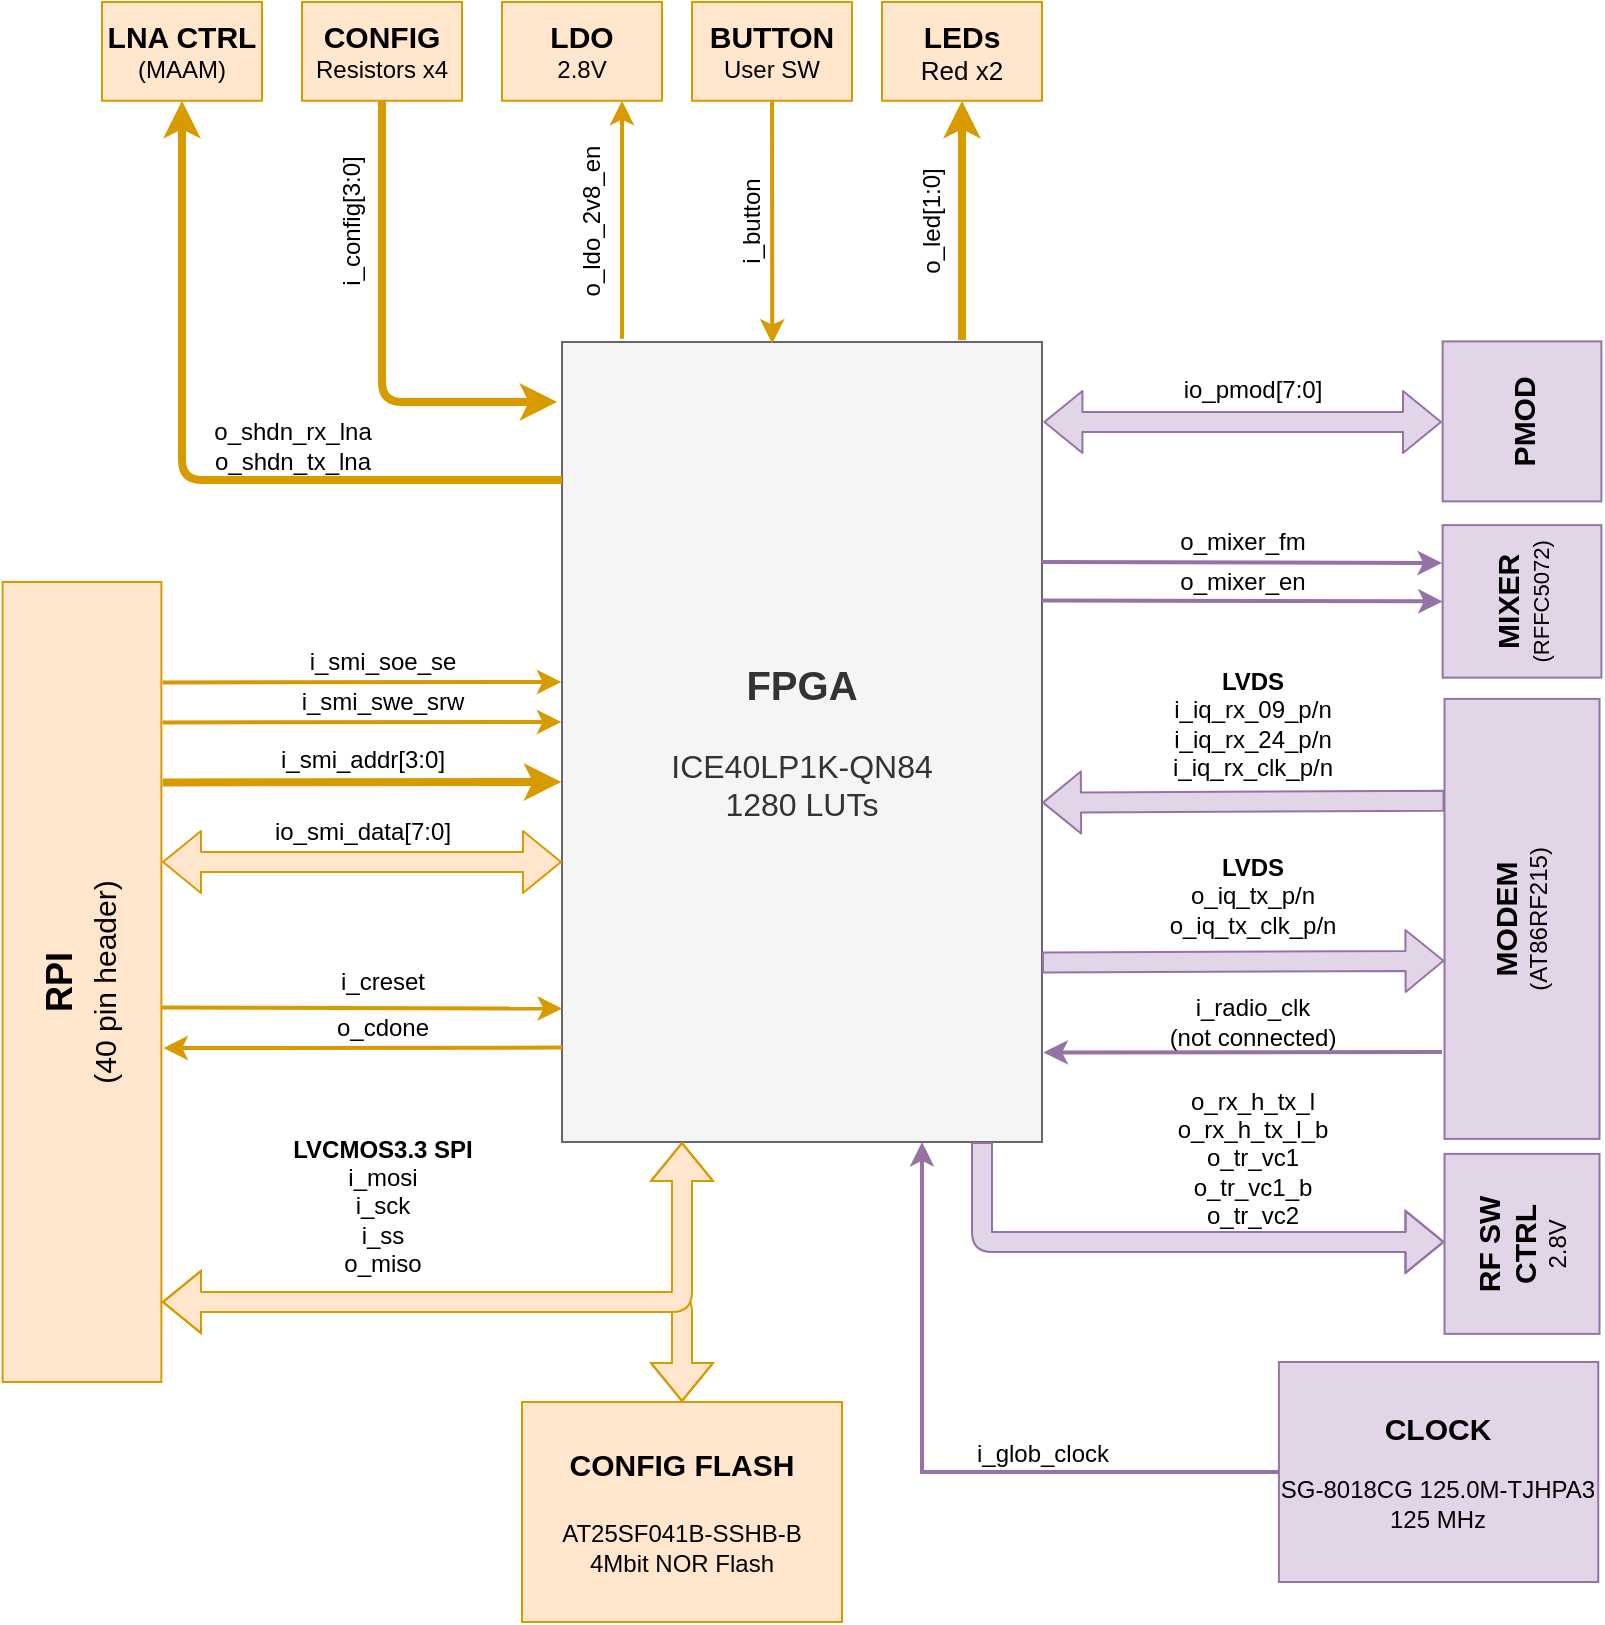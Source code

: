 <mxfile version="13.7.9" type="device" pages="3"><diagram id="zF6fgydm7-98uWM_GxOn" name="FPGA I/O"><mxGraphModel dx="1673" dy="967" grid="1" gridSize="10" guides="1" tooltips="1" connect="1" arrows="1" fold="1" page="1" pageScale="1" pageWidth="850" pageHeight="1100" math="0" shadow="0"><root><mxCell id="0"/><mxCell id="1" parent="0"/><mxCell id="DqHVdtdKmCIe7vtbQNNs-1" value="&lt;font size=&quot;1&quot;&gt;&lt;b style=&quot;font-size: 20px&quot;&gt;FPGA&lt;/b&gt;&lt;/font&gt;&lt;br style=&quot;font-size: 16px&quot;&gt;&lt;br style=&quot;font-size: 16px&quot;&gt;ICE40LP1K-QN84&lt;br style=&quot;font-size: 16px&quot;&gt;1280 LUTs" style="rounded=0;whiteSpace=wrap;html=1;fillColor=#f5f5f5;strokeColor=#666666;fontColor=#333333;fontSize=16;" parent="1" vertex="1"><mxGeometry x="280" y="240" width="240" height="400" as="geometry"/></mxCell><mxCell id="DqHVdtdKmCIe7vtbQNNs-2" value="&lt;b style=&quot;font-size: 15px&quot;&gt;CONFIG FLASH&lt;br&gt;&lt;br&gt;&lt;/b&gt;AT25SF041B-SSHB-B&lt;br&gt;4Mbit NOR Flash" style="rounded=0;whiteSpace=wrap;html=1;fillColor=#ffe6cc;strokeColor=#d79b00;" parent="1" vertex="1"><mxGeometry x="260" y="770" width="160" height="110" as="geometry"/></mxCell><mxCell id="DqHVdtdKmCIe7vtbQNNs-3" value="&lt;b&gt;&lt;font style=&quot;font-size: 15px&quot;&gt;MODEM&lt;/font&gt;&lt;/b&gt;&lt;br&gt;(AT86RF215)" style="rounded=0;whiteSpace=wrap;html=1;rotation=-90;fillColor=#e1d5e7;strokeColor=#9673a6;" parent="1" vertex="1"><mxGeometry x="650" y="489.69" width="220" height="77.5" as="geometry"/></mxCell><mxCell id="DqHVdtdKmCIe7vtbQNNs-4" value="&lt;font&gt;&lt;b style=&quot;font-size: 18px&quot;&gt;RPI&lt;/b&gt;&lt;br&gt;&lt;font style=&quot;font-size: 15px&quot;&gt;(40 pin header)&lt;/font&gt;&lt;br&gt;&lt;/font&gt;" style="rounded=0;whiteSpace=wrap;html=1;rotation=-90;fillColor=#ffe6cc;strokeColor=#d79b00;fontSize=18;" parent="1" vertex="1"><mxGeometry x="-160" y="520.31" width="400" height="79.38" as="geometry"/></mxCell><mxCell id="DqHVdtdKmCIe7vtbQNNs-5" value="&lt;font style=&quot;font-size: 15px&quot;&gt;&lt;b&gt;PMOD &lt;/b&gt;&lt;/font&gt;" style="rounded=0;whiteSpace=wrap;html=1;rotation=-90;fillColor=#e1d5e7;strokeColor=#9673a6;" parent="1" vertex="1"><mxGeometry x="720" y="240" width="80" height="79.38" as="geometry"/></mxCell><mxCell id="DqHVdtdKmCIe7vtbQNNs-8" style="edgeStyle=orthogonalEdgeStyle;rounded=0;orthogonalLoop=1;jettySize=auto;html=1;exitX=0;exitY=0.5;exitDx=0;exitDy=0;entryX=0.75;entryY=1;entryDx=0;entryDy=0;fillColor=#e1d5e7;strokeColor=#9673a6;strokeWidth=2;" parent="1" source="DqHVdtdKmCIe7vtbQNNs-7" target="DqHVdtdKmCIe7vtbQNNs-1" edge="1"><mxGeometry relative="1" as="geometry"/></mxCell><mxCell id="DqHVdtdKmCIe7vtbQNNs-7" value="&lt;span style=&quot;font-size: 15px&quot;&gt;&lt;b&gt;CLOCK&lt;br&gt;&lt;/b&gt;&lt;/span&gt;&lt;br&gt;SG-8018CG 125.0M-TJHPA3&lt;br&gt;125 MHz" style="rounded=0;whiteSpace=wrap;html=1;fillColor=#e1d5e7;strokeColor=#9673a6;" parent="1" vertex="1"><mxGeometry x="638.45" y="750" width="159.68" height="110" as="geometry"/></mxCell><mxCell id="DqHVdtdKmCIe7vtbQNNs-10" value="" style="shape=flexArrow;endArrow=classic;html=1;exitX=1;exitY=0.75;exitDx=0;exitDy=0;entryX=0.25;entryY=0;entryDx=0;entryDy=0;fillColor=#e1d5e7;strokeColor=#9673a6;" parent="1" edge="1"><mxGeometry width="50" height="50" relative="1" as="geometry"><mxPoint x="520" y="550.31" as="sourcePoint"/><mxPoint x="721.25" y="549.37" as="targetPoint"/></mxGeometry></mxCell><mxCell id="DqHVdtdKmCIe7vtbQNNs-11" value="" style="shape=flexArrow;endArrow=classic;html=1;exitX=0.5;exitY=0;exitDx=0;exitDy=0;entryX=1;entryY=0.5;entryDx=0;entryDy=0;fillColor=#e1d5e7;strokeColor=#9673a6;" parent="1" edge="1"><mxGeometry width="50" height="50" relative="1" as="geometry"><mxPoint x="721.25" y="469.37" as="sourcePoint"/><mxPoint x="520" y="470.31" as="targetPoint"/></mxGeometry></mxCell><mxCell id="DqHVdtdKmCIe7vtbQNNs-12" value="&lt;b&gt;LVDS&lt;br&gt;&lt;/b&gt;o_iq_tx_p/n&lt;br&gt;o_iq_tx_clk_p/n" style="text;html=1;align=center;verticalAlign=middle;resizable=0;points=[];autosize=1;" parent="1" vertex="1"><mxGeometry x="575" y="492" width="100" height="50" as="geometry"/></mxCell><mxCell id="DqHVdtdKmCIe7vtbQNNs-13" value="&lt;b&gt;LVDS&lt;br&gt;&lt;/b&gt;i_iq_rx_09_p/n&lt;br&gt;i_iq_rx_24_p/n&lt;br&gt;i_iq_rx_clk_p/n" style="text;html=1;align=center;verticalAlign=middle;resizable=0;points=[];autosize=1;" parent="1" vertex="1"><mxGeometry x="575" y="401.31" width="100" height="60" as="geometry"/></mxCell><mxCell id="DqHVdtdKmCIe7vtbQNNs-15" value="i_radio_clk&lt;br&gt;(not connected)" style="text;html=1;align=center;verticalAlign=middle;resizable=0;points=[];autosize=1;" parent="1" vertex="1"><mxGeometry x="575" y="565.19" width="100" height="30" as="geometry"/></mxCell><mxCell id="DqHVdtdKmCIe7vtbQNNs-18" value="" style="endArrow=classic;html=1;entryX=1.003;entryY=0.888;entryDx=0;entryDy=0;entryPerimeter=0;fillColor=#e1d5e7;strokeColor=#9673a6;strokeWidth=2;" parent="1" target="DqHVdtdKmCIe7vtbQNNs-1" edge="1"><mxGeometry width="50" height="50" relative="1" as="geometry"><mxPoint x="720" y="595" as="sourcePoint"/><mxPoint x="520.72" y="595.2" as="targetPoint"/></mxGeometry></mxCell><mxCell id="DqHVdtdKmCIe7vtbQNNs-20" value="" style="shape=flexArrow;endArrow=classic;startArrow=classic;html=1;entryX=1.003;entryY=0.1;entryDx=0;entryDy=0;entryPerimeter=0;fillColor=#e1d5e7;strokeColor=#9673a6;" parent="1" target="DqHVdtdKmCIe7vtbQNNs-1" edge="1"><mxGeometry width="50" height="50" relative="1" as="geometry"><mxPoint x="720" y="280" as="sourcePoint"/><mxPoint x="530" y="290" as="targetPoint"/></mxGeometry></mxCell><mxCell id="DqHVdtdKmCIe7vtbQNNs-21" value="io_pmod[7:0]" style="text;html=1;align=center;verticalAlign=middle;resizable=0;points=[];autosize=1;" parent="1" vertex="1"><mxGeometry x="585" y="254" width="80" height="20" as="geometry"/></mxCell><mxCell id="DqHVdtdKmCIe7vtbQNNs-23" value="&lt;font&gt;&lt;b style=&quot;font-size: 15px&quot;&gt;MIXER&lt;/b&gt;&lt;br&gt;&lt;font style=&quot;font-size: 11px&quot;&gt;(RFFC5072)&lt;/font&gt;&lt;br&gt;&lt;/font&gt;" style="rounded=0;whiteSpace=wrap;html=1;rotation=-90;fillColor=#e1d5e7;strokeColor=#9673a6;" parent="1" vertex="1"><mxGeometry x="721.88" y="330" width="76.25" height="79.38" as="geometry"/></mxCell><mxCell id="DqHVdtdKmCIe7vtbQNNs-25" value="" style="endArrow=classic;html=1;entryX=0.5;entryY=0;entryDx=0;entryDy=0;exitX=1;exitY=0.323;exitDx=0;exitDy=0;exitPerimeter=0;fillColor=#e1d5e7;strokeColor=#9673a6;strokeWidth=2;" parent="1" source="DqHVdtdKmCIe7vtbQNNs-1" target="DqHVdtdKmCIe7vtbQNNs-23" edge="1"><mxGeometry width="50" height="50" relative="1" as="geometry"><mxPoint x="730" y="605" as="sourcePoint"/><mxPoint x="530.72" y="605.2" as="targetPoint"/></mxGeometry></mxCell><mxCell id="DqHVdtdKmCIe7vtbQNNs-26" value="o_mixer_en" style="text;html=1;align=center;verticalAlign=middle;resizable=0;points=[];autosize=1;" parent="1" vertex="1"><mxGeometry x="580" y="350" width="80" height="20" as="geometry"/></mxCell><mxCell id="DqHVdtdKmCIe7vtbQNNs-27" value="i_glob_clock" style="text;html=1;align=center;verticalAlign=middle;resizable=0;points=[];autosize=1;" parent="1" vertex="1"><mxGeometry x="480" y="786" width="80" height="20" as="geometry"/></mxCell><mxCell id="DqHVdtdKmCIe7vtbQNNs-28" value="&lt;font&gt;&lt;b style=&quot;font-size: 15px&quot;&gt;LEDs&lt;/b&gt;&lt;br&gt;&lt;font style=&quot;font-size: 13px&quot;&gt;Red x2&lt;/font&gt;&lt;br&gt;&lt;/font&gt;" style="rounded=0;whiteSpace=wrap;html=1;rotation=0;fillColor=#ffe6cc;strokeColor=#d79b00;" parent="1" vertex="1"><mxGeometry x="440" y="70" width="80" height="49.38" as="geometry"/></mxCell><mxCell id="DqHVdtdKmCIe7vtbQNNs-30" value="" style="endArrow=classic;html=1;entryX=0.5;entryY=1;entryDx=0;entryDy=0;strokeWidth=4;fillColor=#ffe6cc;strokeColor=#d79b00;" parent="1" target="DqHVdtdKmCIe7vtbQNNs-28" edge="1"><mxGeometry width="50" height="50" relative="1" as="geometry"><mxPoint x="480" y="239" as="sourcePoint"/><mxPoint x="760.315" y="130.49" as="targetPoint"/></mxGeometry></mxCell><mxCell id="DqHVdtdKmCIe7vtbQNNs-31" value="o_led[1:0]" style="text;html=1;align=center;verticalAlign=middle;resizable=0;points=[];autosize=1;rotation=-90;" parent="1" vertex="1"><mxGeometry x="430" y="170" width="70" height="20" as="geometry"/></mxCell><mxCell id="DqHVdtdKmCIe7vtbQNNs-32" value="&lt;font&gt;&lt;b style=&quot;font-size: 15px&quot;&gt;BUTTON&lt;br&gt;&lt;/b&gt;User SW&lt;br&gt;&lt;/font&gt;" style="rounded=0;whiteSpace=wrap;html=1;rotation=0;fillColor=#ffe6cc;strokeColor=#d79b00;" parent="1" vertex="1"><mxGeometry x="345" y="70" width="80" height="49.38" as="geometry"/></mxCell><mxCell id="DqHVdtdKmCIe7vtbQNNs-33" value="" style="endArrow=classic;html=1;entryX=0.438;entryY=0.002;entryDx=0;entryDy=0;exitX=0.5;exitY=1;exitDx=0;exitDy=0;entryPerimeter=0;strokeWidth=2;fillColor=#ffe6cc;strokeColor=#d79b00;" parent="1" source="DqHVdtdKmCIe7vtbQNNs-32" target="DqHVdtdKmCIe7vtbQNNs-1" edge="1"><mxGeometry width="50" height="50" relative="1" as="geometry"><mxPoint x="490" y="249" as="sourcePoint"/><mxPoint x="490" y="129.38" as="targetPoint"/></mxGeometry></mxCell><mxCell id="DqHVdtdKmCIe7vtbQNNs-34" value="i_button" style="text;html=1;align=center;verticalAlign=middle;resizable=0;points=[];autosize=1;rotation=-90;" parent="1" vertex="1"><mxGeometry x="345" y="170" width="60" height="20" as="geometry"/></mxCell><mxCell id="DqHVdtdKmCIe7vtbQNNs-35" value="&lt;font&gt;&lt;span style=&quot;font-size: 15px&quot;&gt;&lt;b&gt;LDO&lt;br&gt;&lt;/b&gt;&lt;/span&gt;2.8V&lt;br&gt;&lt;/font&gt;" style="rounded=0;whiteSpace=wrap;html=1;rotation=0;fillColor=#ffe6cc;strokeColor=#d79b00;" parent="1" vertex="1"><mxGeometry x="250" y="70" width="80" height="49.38" as="geometry"/></mxCell><mxCell id="DqHVdtdKmCIe7vtbQNNs-36" value="" style="endArrow=classic;html=1;entryX=0.75;entryY=1;entryDx=0;entryDy=0;exitX=0.125;exitY=-0.004;exitDx=0;exitDy=0;exitPerimeter=0;strokeWidth=2;fillColor=#ffe6cc;strokeColor=#d79b00;" parent="1" source="DqHVdtdKmCIe7vtbQNNs-1" target="DqHVdtdKmCIe7vtbQNNs-35" edge="1"><mxGeometry width="50" height="50" relative="1" as="geometry"><mxPoint x="130" y="180" as="sourcePoint"/><mxPoint x="210" y="129.38" as="targetPoint"/></mxGeometry></mxCell><mxCell id="DqHVdtdKmCIe7vtbQNNs-37" value="o_ldo_2v8_en" style="text;html=1;align=center;verticalAlign=middle;resizable=0;points=[];autosize=1;rotation=-90;" parent="1" vertex="1"><mxGeometry x="250" y="170" width="90" height="20" as="geometry"/></mxCell><mxCell id="DqHVdtdKmCIe7vtbQNNs-38" value="&lt;font&gt;&lt;span style=&quot;font-size: 15px&quot;&gt;&lt;b&gt;CONFIG&lt;br&gt;&lt;/b&gt;&lt;/span&gt;Resistors x4&lt;br&gt;&lt;/font&gt;" style="rounded=0;whiteSpace=wrap;html=1;rotation=0;fillColor=#ffe6cc;strokeColor=#d79b00;" parent="1" vertex="1"><mxGeometry x="150" y="70" width="80" height="49.38" as="geometry"/></mxCell><mxCell id="DqHVdtdKmCIe7vtbQNNs-39" value="" style="endArrow=classic;html=1;entryX=-0.01;entryY=0.075;entryDx=0;entryDy=0;strokeWidth=4;exitX=0.5;exitY=1;exitDx=0;exitDy=0;entryPerimeter=0;fillColor=#ffe6cc;strokeColor=#d79b00;" parent="1" source="DqHVdtdKmCIe7vtbQNNs-38" target="DqHVdtdKmCIe7vtbQNNs-1" edge="1"><mxGeometry width="50" height="50" relative="1" as="geometry"><mxPoint x="490" y="249" as="sourcePoint"/><mxPoint x="490" y="129.38" as="targetPoint"/><Array as="points"><mxPoint x="190" y="270"/></Array></mxGeometry></mxCell><mxCell id="DqHVdtdKmCIe7vtbQNNs-40" value="i_config[3:0]" style="text;html=1;align=center;verticalAlign=middle;resizable=0;points=[];autosize=1;rotation=-90;" parent="1" vertex="1"><mxGeometry x="135" y="170" width="80" height="20" as="geometry"/></mxCell><mxCell id="DqHVdtdKmCIe7vtbQNNs-42" value="" style="shape=flexArrow;endArrow=classic;startArrow=classic;html=1;strokeWidth=1;entryX=0.5;entryY=0;entryDx=0;entryDy=0;fillColor=#ffe6cc;strokeColor=#d79b00;" parent="1" target="DqHVdtdKmCIe7vtbQNNs-2" edge="1"><mxGeometry width="50" height="50" relative="1" as="geometry"><mxPoint x="80" y="720" as="sourcePoint"/><mxPoint x="130" y="670" as="targetPoint"/><Array as="points"><mxPoint x="340" y="720"/></Array></mxGeometry></mxCell><mxCell id="DqHVdtdKmCIe7vtbQNNs-43" value="" style="shape=flexArrow;endArrow=classic;startArrow=classic;html=1;strokeWidth=1;entryX=0.25;entryY=1;entryDx=0;entryDy=0;fillColor=#ffe6cc;strokeColor=#d79b00;" parent="1" target="DqHVdtdKmCIe7vtbQNNs-1" edge="1"><mxGeometry width="50" height="50" relative="1" as="geometry"><mxPoint x="80" y="720" as="sourcePoint"/><mxPoint x="510" y="580" as="targetPoint"/><Array as="points"><mxPoint x="340" y="720"/></Array></mxGeometry></mxCell><mxCell id="DqHVdtdKmCIe7vtbQNNs-44" value="&lt;b&gt;LVCMOS3.3 SPI&lt;br&gt;&lt;/b&gt;i_mosi&lt;br&gt;i_sck&lt;br&gt;i_ss&lt;br&gt;o_miso" style="text;html=1;align=center;verticalAlign=middle;resizable=0;points=[];autosize=1;" parent="1" vertex="1"><mxGeometry x="135" y="632" width="110" height="80" as="geometry"/></mxCell><mxCell id="DqHVdtdKmCIe7vtbQNNs-45" value="" style="endArrow=classic;html=1;entryX=1.003;entryY=0.888;entryDx=0;entryDy=0;entryPerimeter=0;fillColor=#ffe6cc;strokeColor=#d79b00;strokeWidth=2;" parent="1" edge="1"><mxGeometry width="50" height="50" relative="1" as="geometry"><mxPoint x="280" y="592.81" as="sourcePoint"/><mxPoint x="80.72" y="593.01" as="targetPoint"/></mxGeometry></mxCell><mxCell id="DqHVdtdKmCIe7vtbQNNs-46" value="o_cdone" style="text;html=1;align=center;verticalAlign=middle;resizable=0;points=[];autosize=1;" parent="1" vertex="1"><mxGeometry x="160" y="572.81" width="60" height="20" as="geometry"/></mxCell><mxCell id="DqHVdtdKmCIe7vtbQNNs-48" value="" style="endArrow=classic;html=1;entryX=0.5;entryY=0;entryDx=0;entryDy=0;exitX=1;exitY=0.323;exitDx=0;exitDy=0;exitPerimeter=0;fillColor=#ffe6cc;strokeColor=#d79b00;strokeWidth=2;" parent="1" edge="1"><mxGeometry width="50" height="50" relative="1" as="geometry"><mxPoint x="79.69" y="572.81" as="sourcePoint"/><mxPoint x="280.005" y="573.3" as="targetPoint"/></mxGeometry></mxCell><mxCell id="DqHVdtdKmCIe7vtbQNNs-49" value="i_creset" style="text;html=1;align=center;verticalAlign=middle;resizable=0;points=[];autosize=1;" parent="1" vertex="1"><mxGeometry x="160" y="550" width="60" height="20" as="geometry"/></mxCell><mxCell id="DqHVdtdKmCIe7vtbQNNs-50" value="o_mixer_fm" style="text;html=1;align=center;verticalAlign=middle;resizable=0;points=[];autosize=1;" parent="1" vertex="1"><mxGeometry x="580" y="330" width="80" height="20" as="geometry"/></mxCell><mxCell id="DqHVdtdKmCIe7vtbQNNs-51" value="" style="endArrow=classic;html=1;entryX=0.5;entryY=0;entryDx=0;entryDy=0;exitX=1;exitY=0.323;exitDx=0;exitDy=0;exitPerimeter=0;fillColor=#e1d5e7;strokeColor=#9673a6;strokeWidth=2;" parent="1" edge="1"><mxGeometry width="50" height="50" relative="1" as="geometry"><mxPoint x="519.69" y="350.0" as="sourcePoint"/><mxPoint x="720.005" y="350.49" as="targetPoint"/></mxGeometry></mxCell><mxCell id="DqHVdtdKmCIe7vtbQNNs-52" value="&lt;font&gt;&lt;b style=&quot;font-size: 15px&quot;&gt;RF SW CTRL&lt;/b&gt;&lt;br&gt;&lt;font style=&quot;font-size: 12px&quot;&gt;2.8V&lt;/font&gt;&lt;br&gt;&lt;/font&gt;" style="rounded=0;whiteSpace=wrap;html=1;rotation=-90;fillColor=#e1d5e7;strokeColor=#9673a6;" parent="1" vertex="1"><mxGeometry x="715" y="652.19" width="90" height="77.5" as="geometry"/></mxCell><mxCell id="DqHVdtdKmCIe7vtbQNNs-53" value="" style="shape=flexArrow;endArrow=classic;html=1;exitX=1;exitY=0.75;exitDx=0;exitDy=0;entryX=0.5;entryY=0;entryDx=0;entryDy=0;fillColor=#e1d5e7;strokeColor=#9673a6;" parent="1" edge="1"><mxGeometry width="50" height="50" relative="1" as="geometry"><mxPoint x="490" y="639.94" as="sourcePoint"/><mxPoint x="721.25" y="689.94" as="targetPoint"/><Array as="points"><mxPoint x="490" y="690"/></Array></mxGeometry></mxCell><mxCell id="DqHVdtdKmCIe7vtbQNNs-54" value="o_rx_h_tx_l&lt;br&gt;o_rx_h_tx_l_b&lt;br&gt;o_tr_vc1&lt;br&gt;o_tr_vc1_b&lt;br&gt;o_tr_vc2" style="text;html=1;align=center;verticalAlign=middle;resizable=0;points=[];autosize=1;" parent="1" vertex="1"><mxGeometry x="580" y="608" width="90" height="80" as="geometry"/></mxCell><mxCell id="DqHVdtdKmCIe7vtbQNNs-55" value="&lt;font&gt;&lt;span style=&quot;font-size: 15px&quot;&gt;&lt;b&gt;LNA CTRL&lt;br&gt;&lt;/b&gt;&lt;/span&gt;(MAAM)&lt;br&gt;&lt;/font&gt;" style="rounded=0;whiteSpace=wrap;html=1;rotation=0;fillColor=#ffe6cc;strokeColor=#d79b00;" parent="1" vertex="1"><mxGeometry x="50" y="70" width="80" height="49.38" as="geometry"/></mxCell><mxCell id="DqHVdtdKmCIe7vtbQNNs-56" value="" style="endArrow=classic;html=1;entryX=0.5;entryY=1;entryDx=0;entryDy=0;exitX=0.125;exitY=-0.004;exitDx=0;exitDy=0;exitPerimeter=0;strokeWidth=4;fillColor=#ffe6cc;strokeColor=#d79b00;" parent="1" target="DqHVdtdKmCIe7vtbQNNs-55" edge="1"><mxGeometry width="50" height="50" relative="1" as="geometry"><mxPoint x="280" y="309.02" as="sourcePoint"/><mxPoint x="280" y="190" as="targetPoint"/><Array as="points"><mxPoint x="90" y="309"/></Array></mxGeometry></mxCell><mxCell id="DqHVdtdKmCIe7vtbQNNs-57" value="o_shdn_rx_lna&lt;br&gt;o_shdn_tx_lna" style="text;html=1;align=center;verticalAlign=middle;resizable=0;points=[];autosize=1;rotation=0;" parent="1" vertex="1"><mxGeometry x="100" y="277" width="90" height="30" as="geometry"/></mxCell><mxCell id="DqHVdtdKmCIe7vtbQNNs-59" value="" style="shape=flexArrow;endArrow=classic;startArrow=classic;html=1;strokeWidth=1;entryX=0;entryY=0.75;entryDx=0;entryDy=0;fillColor=#ffe6cc;strokeColor=#d79b00;" parent="1" edge="1"><mxGeometry width="50" height="50" relative="1" as="geometry"><mxPoint x="80" y="500" as="sourcePoint"/><mxPoint x="280" y="500" as="targetPoint"/></mxGeometry></mxCell><mxCell id="DqHVdtdKmCIe7vtbQNNs-60" value="io_smi_data[7:0]" style="text;html=1;align=center;verticalAlign=middle;resizable=0;points=[];autosize=1;" parent="1" vertex="1"><mxGeometry x="130" y="475.44" width="100" height="20" as="geometry"/></mxCell><mxCell id="DqHVdtdKmCIe7vtbQNNs-61" value="" style="endArrow=none;html=1;entryX=1.003;entryY=0.888;entryDx=0;entryDy=0;entryPerimeter=0;startArrow=classic;startFill=1;endFill=0;strokeWidth=4;fillColor=#ffe6cc;strokeColor=#d79b00;" parent="1" edge="1"><mxGeometry width="50" height="50" relative="1" as="geometry"><mxPoint x="279.64" y="460" as="sourcePoint"/><mxPoint x="80.36" y="460.2" as="targetPoint"/></mxGeometry></mxCell><mxCell id="DqHVdtdKmCIe7vtbQNNs-62" value="i_smi_addr[3:0]" style="text;html=1;align=center;verticalAlign=middle;resizable=0;points=[];autosize=1;" parent="1" vertex="1"><mxGeometry x="130" y="439" width="100" height="20" as="geometry"/></mxCell><mxCell id="DqHVdtdKmCIe7vtbQNNs-63" value="" style="endArrow=none;html=1;entryX=1.003;entryY=0.888;entryDx=0;entryDy=0;entryPerimeter=0;startArrow=classic;startFill=1;endFill=0;strokeWidth=2;fillColor=#ffe6cc;strokeColor=#d79b00;" parent="1" edge="1"><mxGeometry width="50" height="50" relative="1" as="geometry"><mxPoint x="279.64" y="430" as="sourcePoint"/><mxPoint x="80.36" y="430.2" as="targetPoint"/></mxGeometry></mxCell><mxCell id="DqHVdtdKmCIe7vtbQNNs-64" value="" style="endArrow=none;html=1;entryX=1.003;entryY=0.888;entryDx=0;entryDy=0;entryPerimeter=0;startArrow=classic;startFill=1;endFill=0;strokeWidth=2;fillColor=#ffe6cc;strokeColor=#d79b00;" parent="1" edge="1"><mxGeometry width="50" height="50" relative="1" as="geometry"><mxPoint x="279.64" y="410" as="sourcePoint"/><mxPoint x="80.36" y="410.2" as="targetPoint"/></mxGeometry></mxCell><mxCell id="DqHVdtdKmCIe7vtbQNNs-65" value="i_smi_swe_srw" style="text;html=1;align=center;verticalAlign=middle;resizable=0;points=[];autosize=1;" parent="1" vertex="1"><mxGeometry x="140" y="410" width="100" height="20" as="geometry"/></mxCell><mxCell id="DqHVdtdKmCIe7vtbQNNs-67" value="i_smi_soe_se" style="text;html=1;align=center;verticalAlign=middle;resizable=0;points=[];autosize=1;" parent="1" vertex="1"><mxGeometry x="145" y="390" width="90" height="20" as="geometry"/></mxCell></root></mxGraphModel></diagram><diagram id="WzHiKj1Jmww_c43FRuuX" name="Internal Blocks"><mxGraphModel dx="3694" dy="2744" grid="1" gridSize="10" guides="1" tooltips="1" connect="1" arrows="1" fold="1" page="1" pageScale="1" pageWidth="850" pageHeight="1100" math="0" shadow="0"><root><mxCell id="CU7kyM6Vc-CKAHPE0teg-0"/><mxCell id="CU7kyM6Vc-CKAHPE0teg-1" parent="CU7kyM6Vc-CKAHPE0teg-0"/><mxCell id="TVrRmjlvVzRG5mdfXz2F-0" value="" style="rounded=1;whiteSpace=wrap;html=1;arcSize=3;strokeWidth=3;fontColor=#333333;strokeColor=#A8A8A8;dashed=1;fontSize=14;labelBackgroundColor=none;fillColor=#F0F0F0;" vertex="1" parent="CU7kyM6Vc-CKAHPE0teg-1"><mxGeometry x="100" y="150" width="680" height="740" as="geometry"/></mxCell><mxCell id="WaPHkWw9-iPOwVDMd4Us-2" value="" style="shape=flexArrow;endArrow=classic;startArrow=classic;html=1;entryX=0;entryY=0.828;entryDx=0;entryDy=0;entryPerimeter=0;fontSize=14;labelBackgroundColor=none;fillColor=#f8cecc;strokeColor=#b85450;" edge="1" parent="CU7kyM6Vc-CKAHPE0teg-1"><mxGeometry width="50" height="50" relative="1" as="geometry"><mxPoint x="-50" y="600.32" as="sourcePoint"/><mxPoint x="170" y="600.0" as="targetPoint"/></mxGeometry></mxCell><mxCell id="WaPHkWw9-iPOwVDMd4Us-4" value="&lt;font style=&quot;font-size: 16px&quot;&gt;SYS CTRL&lt;/font&gt;" style="rounded=0;whiteSpace=wrap;html=1;fontSize=14;labelBackgroundColor=none;fontStyle=1;fillColor=#f8cecc;strokeColor=#b85450;" vertex="1" parent="CU7kyM6Vc-CKAHPE0teg-1"><mxGeometry x="170" y="530" width="150" height="150" as="geometry"/></mxCell><mxCell id="WaPHkWw9-iPOwVDMd4Us-5" value="&lt;font style=&quot;font-size: 16px&quot;&gt;I/O CTRL&lt;/font&gt;" style="rounded=0;whiteSpace=wrap;html=1;fontSize=14;labelBackgroundColor=none;fontStyle=1;fillColor=#f8cecc;strokeColor=#b85450;" vertex="1" parent="CU7kyM6Vc-CKAHPE0teg-1"><mxGeometry x="360" y="530" width="360" height="150" as="geometry"/></mxCell><mxCell id="gTKEmkK1poiD4SiA1Lj2-0" value="" style="endArrow=classic;html=1;fontSize=14;labelBackgroundColor=none;" edge="1" parent="CU7kyM6Vc-CKAHPE0teg-1"><mxGeometry width="50" height="50" relative="1" as="geometry"><mxPoint x="579.25" y="680" as="sourcePoint"/><mxPoint x="579.25" y="920" as="targetPoint"/></mxGeometry></mxCell><mxCell id="gTKEmkK1poiD4SiA1Lj2-1" value="" style="endArrow=classic;html=1;fontSize=14;labelBackgroundColor=none;" edge="1" parent="CU7kyM6Vc-CKAHPE0teg-1"><mxGeometry width="50" height="50" relative="1" as="geometry"><mxPoint x="554.25" y="680" as="sourcePoint"/><mxPoint x="554.25" y="920" as="targetPoint"/></mxGeometry></mxCell><mxCell id="qzdVUHaUS9nfHt7FgZsS-1" value="o_led1" style="text;html=1;align=left;verticalAlign=middle;resizable=0;points=[];autosize=1;rotation=-90;fontSize=14;labelBackgroundColor=none;" vertex="1" parent="CU7kyM6Vc-CKAHPE0teg-1"><mxGeometry x="513.25" y="821" width="60" height="20" as="geometry"/></mxCell><mxCell id="DQMnDq34FUeHQhZ91nvI-0" value="" style="endArrow=classic;html=1;fontSize=14;labelBackgroundColor=none;" edge="1" parent="CU7kyM6Vc-CKAHPE0teg-1"><mxGeometry width="50" height="50" relative="1" as="geometry"><mxPoint x="524.25" y="680" as="sourcePoint"/><mxPoint x="524.25" y="920" as="targetPoint"/></mxGeometry></mxCell><mxCell id="7BmtB_94XEUtxiwfo3K9-0" value="&lt;span style=&quot;color: rgb(0, 0, 0); font-family: helvetica; font-size: 14px; font-style: normal; font-weight: 400; letter-spacing: normal; text-indent: 0px; text-transform: none; word-spacing: 0px; display: inline; float: none;&quot;&gt;o_ldo_2v8_en&lt;/span&gt;" style="text;whiteSpace=wrap;html=1;rotation=-90;align=left;fontSize=14;labelBackgroundColor=none;" vertex="1" parent="CU7kyM6Vc-CKAHPE0teg-1"><mxGeometry x="464.25" y="797" width="100" height="30" as="geometry"/></mxCell><mxCell id="hSMeTU99Sal-_XVkig07-0" value="o_led0" style="text;html=1;align=left;verticalAlign=middle;resizable=0;points=[];autosize=1;rotation=-90;fontSize=14;labelBackgroundColor=none;" vertex="1" parent="CU7kyM6Vc-CKAHPE0teg-1"><mxGeometry x="538.25" y="821" width="60" height="20" as="geometry"/></mxCell><mxCell id="ioUVGdjgKPyO3lm_8re8-3" value="" style="endArrow=none;html=1;startArrow=classic;startFill=1;endFill=0;strokeWidth=3;fontSize=14;labelBackgroundColor=none;" edge="1" parent="CU7kyM6Vc-CKAHPE0teg-1"><mxGeometry width="50" height="50" relative="1" as="geometry"><mxPoint x="494.25" y="680" as="sourcePoint"/><mxPoint x="494.25" y="920" as="targetPoint"/></mxGeometry></mxCell><mxCell id="Ex1TO0JxvWhz1SF79Eer-0" value="i_config[3:0]" style="text;html=1;align=left;verticalAlign=middle;resizable=0;points=[];autosize=1;rotation=-90;fontSize=14;labelBackgroundColor=none;" vertex="1" parent="CU7kyM6Vc-CKAHPE0teg-1"><mxGeometry x="436.25" y="807" width="90" height="20" as="geometry"/></mxCell><mxCell id="6wiDYpgP1bcKoL6RWGa3-0" value="i_button" style="text;html=1;align=left;verticalAlign=middle;resizable=0;points=[];autosize=1;rotation=-90;fontSize=14;labelBackgroundColor=none;" vertex="1" parent="CU7kyM6Vc-CKAHPE0teg-1"><mxGeometry x="408.25" y="817" width="70" height="20" as="geometry"/></mxCell><mxCell id="6wiDYpgP1bcKoL6RWGa3-1" value="" style="endArrow=none;html=1;startArrow=classic;startFill=1;endFill=0;strokeWidth=1;fontSize=14;labelBackgroundColor=none;" edge="1" parent="CU7kyM6Vc-CKAHPE0teg-1"><mxGeometry width="50" height="50" relative="1" as="geometry"><mxPoint x="453.75" y="680" as="sourcePoint"/><mxPoint x="454.25" y="920" as="targetPoint"/></mxGeometry></mxCell><mxCell id="k0K7v5I5dx_U4oJ-zmYr-0" value="&lt;span style=&quot;font-weight: 700&quot;&gt;SPI&lt;/span&gt;&lt;br&gt;i_mosi&lt;br style=&quot;font-size: 14px&quot;&gt;i_sck&lt;br style=&quot;font-size: 14px&quot;&gt;i_ss&lt;br style=&quot;font-size: 14px&quot;&gt;o_miso" style="text;html=1;align=center;verticalAlign=middle;resizable=0;points=[];autosize=1;fontSize=14;labelBackgroundColor=none;" vertex="1" parent="CU7kyM6Vc-CKAHPE0teg-1"><mxGeometry y="505" width="60" height="90" as="geometry"/></mxCell><mxCell id="k0K7v5I5dx_U4oJ-zmYr-1" value="" style="shape=flexArrow;endArrow=classic;startArrow=classic;html=1;endWidth=12;endSize=3.68;startWidth=12;startSize=3.68;fontSize=14;labelBackgroundColor=none;fillColor=#f8cecc;strokeColor=#b85450;" edge="1" parent="CU7kyM6Vc-CKAHPE0teg-1"><mxGeometry width="50" height="50" relative="1" as="geometry"><mxPoint x="320" y="604.66" as="sourcePoint"/><mxPoint x="360" y="604.84" as="targetPoint"/></mxGeometry></mxCell><mxCell id="2dfIO2rG0A0aRHkBGiG2-0" value="&lt;font style=&quot;font-size: 16px&quot;&gt;CLOCK&lt;br&gt;CTRL&lt;/font&gt;" style="rounded=0;whiteSpace=wrap;html=1;fontSize=14;labelBackgroundColor=none;horizontal=0;fontStyle=1;fillColor=#f8cecc;strokeColor=#b85450;" vertex="1" parent="CU7kyM6Vc-CKAHPE0teg-1"><mxGeometry x="630" y="200" width="90" height="260" as="geometry"/></mxCell><mxCell id="2dfIO2rG0A0aRHkBGiG2-1" value="" style="endArrow=classic;html=1;fillColor=#dae8fc;strokeColor=#6c8ebf;strokeWidth=2;fontSize=14;labelBackgroundColor=none;" edge="1" parent="CU7kyM6Vc-CKAHPE0teg-1"><mxGeometry width="50" height="50" relative="1" as="geometry"><mxPoint x="870" y="309" as="sourcePoint"/><mxPoint x="720" y="309" as="targetPoint"/></mxGeometry></mxCell><mxCell id="gIVcPStc16tsVnXxqGSS-0" value="i_glob_clock" style="text;html=1;align=center;verticalAlign=middle;resizable=0;points=[];autosize=1;fontSize=14;labelBackgroundColor=none;" vertex="1" parent="CU7kyM6Vc-CKAHPE0teg-1"><mxGeometry x="780" y="288" width="90" height="20" as="geometry"/></mxCell><mxCell id="gIVcPStc16tsVnXxqGSS-1" value="" style="endArrow=classic;html=1;fillColor=#dae8fc;strokeColor=#6c8ebf;strokeWidth=2;fontSize=14;labelBackgroundColor=none;" edge="1" parent="CU7kyM6Vc-CKAHPE0teg-1"><mxGeometry width="50" height="50" relative="1" as="geometry"><mxPoint x="870" y="349" as="sourcePoint"/><mxPoint x="720" y="349" as="targetPoint"/></mxGeometry></mxCell><mxCell id="C2Z003_8caLbAwNyMfPp-0" value="i_radio_clk" style="text;html=1;align=center;verticalAlign=middle;resizable=0;points=[];autosize=1;fontSize=14;labelBackgroundColor=none;" vertex="1" parent="CU7kyM6Vc-CKAHPE0teg-1"><mxGeometry x="780" y="328.0" width="80" height="20" as="geometry"/></mxCell><mxCell id="lZy3m19sQYy6Vd1pwbQz-0" value="o_mixer_fm" style="text;html=1;align=center;verticalAlign=middle;resizable=0;points=[];autosize=1;fontSize=14;labelBackgroundColor=none;" vertex="1" parent="CU7kyM6Vc-CKAHPE0teg-1"><mxGeometry x="780" y="640" width="90" height="20" as="geometry"/></mxCell><mxCell id="lZy3m19sQYy6Vd1pwbQz-2" value="" style="endArrow=none;html=1;startArrow=classic;startFill=1;endFill=0;fontSize=14;labelBackgroundColor=none;" edge="1" parent="CU7kyM6Vc-CKAHPE0teg-1"><mxGeometry width="50" height="50" relative="1" as="geometry"><mxPoint x="870" y="660" as="sourcePoint"/><mxPoint x="720" y="660.5" as="targetPoint"/></mxGeometry></mxCell><mxCell id="Hnv-hnxfn1B-KrH7Tdfw-0" value="&lt;span style=&quot;color: rgb(0, 0, 0); font-family: helvetica; font-size: 14px; font-style: normal; font-weight: 400; letter-spacing: normal; text-align: center; text-indent: 0px; text-transform: none; word-spacing: 0px; display: inline; float: none;&quot;&gt;i_smi_addr1 (GPCLK)&lt;/span&gt;" style="text;whiteSpace=wrap;html=1;fontSize=14;labelBackgroundColor=none;" vertex="1" parent="CU7kyM6Vc-CKAHPE0teg-1"><mxGeometry x="-20" y="205" width="170" height="21" as="geometry"/></mxCell><mxCell id="Hnv-hnxfn1B-KrH7Tdfw-5" value="&lt;font style=&quot;font-size: 16px&quot;&gt;SMI CTRL&lt;/font&gt;" style="rounded=0;whiteSpace=wrap;html=1;fontSize=14;labelBackgroundColor=none;fontStyle=1;fillColor=#e1d5e7;strokeColor=#9673a6;" vertex="1" parent="CU7kyM6Vc-CKAHPE0teg-1"><mxGeometry x="170" y="200" width="420" height="260" as="geometry"/></mxCell><mxCell id="C2Z003_8caLbAwNyMfPp-1" value="" style="endArrow=none;html=1;startArrow=classic;startFill=1;endFill=0;fillColor=#dae8fc;strokeColor=#6c8ebf;strokeWidth=2;fontSize=14;labelBackgroundColor=none;dashed=1;" edge="1" parent="CU7kyM6Vc-CKAHPE0teg-1"><mxGeometry width="50" height="50" relative="1" as="geometry"><mxPoint x="630" y="230" as="sourcePoint"/><mxPoint x="-40" y="230" as="targetPoint"/></mxGeometry></mxCell><mxCell id="VZzpEzrV85rmFgUkAL-S-1" value="&lt;span style=&quot;color: rgb(0 , 0 , 0) ; font-family: &amp;#34;helvetica&amp;#34; ; font-size: 14px ; font-style: normal ; font-weight: 400 ; letter-spacing: normal ; text-align: center ; text-indent: 0px ; text-transform: none ; word-spacing: 0px ; display: inline ; float: none&quot;&gt;i_smi_addr0 / irq&lt;/span&gt;" style="text;whiteSpace=wrap;html=1;fontSize=14;labelBackgroundColor=none;" vertex="1" parent="CU7kyM6Vc-CKAHPE0teg-1"><mxGeometry x="-20" y="235" width="130" height="14.5" as="geometry"/></mxCell><mxCell id="VZzpEzrV85rmFgUkAL-S-2" value="&lt;span style=&quot;color: rgb(0, 0, 0); font-family: helvetica; font-size: 14px; font-style: normal; font-weight: 400; letter-spacing: normal; text-align: center; text-indent: 0px; text-transform: none; word-spacing: 0px; display: inline; float: none;&quot;&gt;i_smi_addr2&lt;/span&gt;" style="text;whiteSpace=wrap;html=1;fontSize=14;labelBackgroundColor=none;" vertex="1" parent="CU7kyM6Vc-CKAHPE0teg-1"><mxGeometry x="-20" y="255.5" width="130" height="21" as="geometry"/></mxCell><mxCell id="VZzpEzrV85rmFgUkAL-S-3" value="&lt;span style=&quot;color: rgb(0, 0, 0); font-family: helvetica; font-size: 14px; font-style: normal; font-weight: 400; letter-spacing: normal; text-align: center; text-indent: 0px; text-transform: none; word-spacing: 0px; display: inline; float: none;&quot;&gt;i_smi_addr3&lt;/span&gt;" style="text;whiteSpace=wrap;html=1;fontSize=14;labelBackgroundColor=none;" vertex="1" parent="CU7kyM6Vc-CKAHPE0teg-1"><mxGeometry x="-20" y="275.5" width="130" height="21" as="geometry"/></mxCell><mxCell id="qv64-JLUSSbhSqtdjZvp-0" value="i_smi_swe_srw" style="text;html=1;align=left;verticalAlign=middle;resizable=0;points=[];autosize=1;fontSize=14;labelBackgroundColor=none;" vertex="1" parent="CU7kyM6Vc-CKAHPE0teg-1"><mxGeometry x="-20" y="317" width="110" height="20" as="geometry"/></mxCell><mxCell id="qv64-JLUSSbhSqtdjZvp-1" value="i_smi_soe_se" style="text;html=1;align=left;verticalAlign=middle;resizable=0;points=[];autosize=1;fontSize=14;labelBackgroundColor=none;" vertex="1" parent="CU7kyM6Vc-CKAHPE0teg-1"><mxGeometry x="-20" y="300" width="100" height="20" as="geometry"/></mxCell><mxCell id="VYsV50LMxUljURINuawn-0" value="io_smi_data[7:0]" style="text;html=1;align=left;verticalAlign=middle;resizable=0;points=[];autosize=1;fontSize=14;labelBackgroundColor=none;" vertex="1" parent="CU7kyM6Vc-CKAHPE0teg-1"><mxGeometry x="-20" y="369.0" width="120" height="20" as="geometry"/></mxCell><mxCell id="WDKumBvlgAZTACwqHQkO-0" value="o_iq_tx_p/n&lt;br style=&quot;font-size: 14px;&quot;&gt;o_iq_tx_clk_p/n" style="text;html=1;align=left;verticalAlign=middle;resizable=0;points=[];autosize=1;rotation=-90;fontSize=14;labelBackgroundColor=none;" vertex="1" parent="CU7kyM6Vc-CKAHPE0teg-1"><mxGeometry x="400" y="65" width="110" height="40" as="geometry"/></mxCell><mxCell id="WDKumBvlgAZTACwqHQkO-1" value="i_iq_rx_09_p/n&lt;br style=&quot;font-size: 14px;&quot;&gt;i_iq_rx_24_p/n&lt;br style=&quot;font-size: 14px;&quot;&gt;i_iq_rx_clk_p/n" style="text;html=1;align=left;verticalAlign=middle;resizable=0;points=[];autosize=1;rotation=-90;fontSize=14;labelBackgroundColor=none;" vertex="1" parent="CU7kyM6Vc-CKAHPE0teg-1"><mxGeometry x="270" y="55" width="110" height="60" as="geometry"/></mxCell><mxCell id="WDKumBvlgAZTACwqHQkO-2" value="" style="endArrow=classic;html=1;startArrow=classic;startFill=1;endFill=1;fontSize=14;labelBackgroundColor=none;" edge="1" parent="CU7kyM6Vc-CKAHPE0teg-1"><mxGeometry width="50" height="50" relative="1" as="geometry"><mxPoint x="170" y="259" as="sourcePoint"/><mxPoint x="-40" y="259" as="targetPoint"/></mxGeometry></mxCell><mxCell id="WDKumBvlgAZTACwqHQkO-3" value="" style="endArrow=none;html=1;startArrow=classic;startFill=1;endFill=0;entryX=0;entryY=0.25;entryDx=0;entryDy=0;fontSize=14;labelBackgroundColor=none;" edge="1" parent="CU7kyM6Vc-CKAHPE0teg-1"><mxGeometry width="50" height="50" relative="1" as="geometry"><mxPoint x="170" y="280" as="sourcePoint"/><mxPoint x="-40" y="280.75" as="targetPoint"/></mxGeometry></mxCell><mxCell id="WDKumBvlgAZTACwqHQkO-4" value="" style="endArrow=none;html=1;startArrow=classic;startFill=1;endFill=0;entryX=0;entryY=0.25;entryDx=0;entryDy=0;fontSize=14;labelBackgroundColor=none;" edge="1" parent="CU7kyM6Vc-CKAHPE0teg-1"><mxGeometry width="50" height="50" relative="1" as="geometry"><mxPoint x="170" y="300" as="sourcePoint"/><mxPoint x="-40" y="300.75" as="targetPoint"/></mxGeometry></mxCell><mxCell id="WDKumBvlgAZTACwqHQkO-5" value="" style="endArrow=none;html=1;startArrow=classic;startFill=1;endFill=0;entryX=0;entryY=0.25;entryDx=0;entryDy=0;fontSize=14;labelBackgroundColor=none;" edge="1" parent="CU7kyM6Vc-CKAHPE0teg-1"><mxGeometry width="50" height="50" relative="1" as="geometry"><mxPoint x="170" y="320" as="sourcePoint"/><mxPoint x="-40" y="320.75" as="targetPoint"/></mxGeometry></mxCell><mxCell id="WDKumBvlgAZTACwqHQkO-6" value="" style="endArrow=none;html=1;startArrow=classic;startFill=1;endFill=0;entryX=0;entryY=0.25;entryDx=0;entryDy=0;fontSize=14;labelBackgroundColor=none;" edge="1" parent="CU7kyM6Vc-CKAHPE0teg-1"><mxGeometry width="50" height="50" relative="1" as="geometry"><mxPoint x="170" y="337" as="sourcePoint"/><mxPoint x="-40" y="337.75" as="targetPoint"/></mxGeometry></mxCell><mxCell id="WDKumBvlgAZTACwqHQkO-7" value="" style="endArrow=classic;html=1;startArrow=classic;startFill=1;endFill=1;entryX=0;entryY=0.25;entryDx=0;entryDy=0;fontSize=14;strokeWidth=3;labelBackgroundColor=none;" edge="1" parent="CU7kyM6Vc-CKAHPE0teg-1"><mxGeometry width="50" height="50" relative="1" as="geometry"><mxPoint x="170" y="390" as="sourcePoint"/><mxPoint x="-40" y="390.75" as="targetPoint"/></mxGeometry></mxCell><mxCell id="WDKumBvlgAZTACwqHQkO-8" value="" style="endArrow=none;html=1;startArrow=classic;startFill=1;endFill=0;entryX=0.75;entryY=0;entryDx=0;entryDy=0;fontSize=14;strokeWidth=1;labelBackgroundColor=none;shape=flexArrow;" edge="1" parent="CU7kyM6Vc-CKAHPE0teg-1"><mxGeometry width="50" height="50" relative="1" as="geometry"><mxPoint x="488" y="60" as="sourcePoint"/><mxPoint x="488" y="200" as="targetPoint"/></mxGeometry></mxCell><mxCell id="WDKumBvlgAZTACwqHQkO-9" value="" style="endArrow=classic;html=1;startArrow=none;startFill=0;endFill=1;entryX=0.75;entryY=0;entryDx=0;entryDy=0;fontSize=14;strokeWidth=1;labelBackgroundColor=none;shape=flexArrow;" edge="1" parent="CU7kyM6Vc-CKAHPE0teg-1"><mxGeometry width="50" height="50" relative="1" as="geometry"><mxPoint x="363" y="60" as="sourcePoint"/><mxPoint x="363" y="200" as="targetPoint"/></mxGeometry></mxCell><mxCell id="WDKumBvlgAZTACwqHQkO-10" value="" style="shape=flexArrow;endArrow=classic;startArrow=classic;html=1;endWidth=12;endSize=3.68;startWidth=12;startSize=3.68;fontSize=14;labelBackgroundColor=none;fillColor=#e1d5e7;strokeColor=#9673a6;" edge="1" parent="CU7kyM6Vc-CKAHPE0teg-1"><mxGeometry width="50" height="50" relative="1" as="geometry"><mxPoint x="245" y="530" as="sourcePoint"/><mxPoint x="245" y="460" as="targetPoint"/></mxGeometry></mxCell><mxCell id="WDKumBvlgAZTACwqHQkO-16" value="" style="group;fontSize=14;labelBackgroundColor=none;" vertex="1" connectable="0" parent="CU7kyM6Vc-CKAHPE0teg-1"><mxGeometry x="150" y="740" width="140.003" height="71" as="geometry"/></mxCell><mxCell id="WDKumBvlgAZTACwqHQkO-12" value="" style="endArrow=none;html=1;startArrow=classic;startFill=1;endFill=0;fontSize=14;strokeWidth=3;labelBackgroundColor=none;" edge="1" parent="WDKumBvlgAZTACwqHQkO-16"><mxGeometry width="50" height="50" relative="1" as="geometry"><mxPoint x="120" y="45.342" as="sourcePoint"/><mxPoint x="8.571" y="45.342" as="targetPoint"/></mxGeometry></mxCell><mxCell id="WDKumBvlgAZTACwqHQkO-13" value="LOGIC VECTOR" style="text;html=1;align=left;verticalAlign=middle;resizable=0;points=[];autosize=1;fontSize=14;labelBackgroundColor=none;" vertex="1" parent="WDKumBvlgAZTACwqHQkO-16"><mxGeometry x="-9.997" y="25.499" width="120" height="20" as="geometry"/></mxCell><mxCell id="WDKumBvlgAZTACwqHQkO-14" value="" style="endArrow=none;html=1;startArrow=classic;startFill=1;endFill=0;entryX=0;entryY=0.25;entryDx=0;entryDy=0;fontSize=14;labelBackgroundColor=none;" edge="1" parent="WDKumBvlgAZTACwqHQkO-16"><mxGeometry width="50" height="50" relative="1" as="geometry"><mxPoint x="120" y="71" as="sourcePoint"/><mxPoint x="8.571" y="70.824" as="targetPoint"/></mxGeometry></mxCell><mxCell id="WDKumBvlgAZTACwqHQkO-15" value="LOGIC" style="text;html=1;align=left;verticalAlign=middle;resizable=0;points=[];autosize=1;fontSize=14;labelBackgroundColor=none;" vertex="1" parent="WDKumBvlgAZTACwqHQkO-16"><mxGeometry x="-9.999" y="50.998" width="60" height="20" as="geometry"/></mxCell><mxCell id="WDKumBvlgAZTACwqHQkO-19" value="" style="endArrow=none;html=1;startArrow=classic;startFill=1;endFill=0;fillColor=#dae8fc;strokeColor=#6c8ebf;strokeWidth=2;fontSize=14;labelBackgroundColor=none;" edge="1" parent="CU7kyM6Vc-CKAHPE0teg-1"><mxGeometry width="50" height="50" relative="1" as="geometry"><mxPoint x="270" y="831" as="sourcePoint"/><mxPoint x="160.0" y="831" as="targetPoint"/></mxGeometry></mxCell><mxCell id="WDKumBvlgAZTACwqHQkO-20" value="CLOCK" style="text;html=1;align=left;verticalAlign=middle;resizable=0;points=[];autosize=1;fontSize=14;labelBackgroundColor=none;" vertex="1" parent="CU7kyM6Vc-CKAHPE0teg-1"><mxGeometry x="140.001" y="810.998" width="60" height="20" as="geometry"/></mxCell><mxCell id="WDKumBvlgAZTACwqHQkO-11" value="COMM BUS" style="shape=flexArrow;endArrow=classic;startArrow=classic;html=1;width=34;endSize=6.65;fontSize=14;labelBackgroundColor=none;fillColor=#ffffff;" edge="1" parent="CU7kyM6Vc-CKAHPE0teg-1"><mxGeometry width="50" height="50" relative="1" as="geometry"><mxPoint x="130" y="730.225" as="sourcePoint"/><mxPoint x="280" y="730" as="targetPoint"/></mxGeometry></mxCell><mxCell id="WDKumBvlgAZTACwqHQkO-22" value="FPGA" style="text;html=1;align=center;verticalAlign=middle;resizable=0;points=[];autosize=1;fontSize=18;fontStyle=1" vertex="1" parent="CU7kyM6Vc-CKAHPE0teg-1"><mxGeometry x="135" y="120" width="70" height="30" as="geometry"/></mxCell><mxCell id="fS16-pjsRhJ26iqxcoA8-0" value="TO MODEM (LVDS)" style="text;html=1;align=center;verticalAlign=middle;resizable=0;points=[];autosize=1;fontSize=20;fontStyle=1" vertex="1" parent="CU7kyM6Vc-CKAHPE0teg-1"><mxGeometry x="302.5" y="-30" width="200" height="30" as="geometry"/></mxCell><mxCell id="fS16-pjsRhJ26iqxcoA8-2" value="TO RPI" style="text;html=1;align=center;verticalAlign=middle;resizable=0;points=[];autosize=1;fontSize=20;fontStyle=1;rotation=-90;" vertex="1" parent="CU7kyM6Vc-CKAHPE0teg-1"><mxGeometry x="-160" y="405" width="80" height="30" as="geometry"/></mxCell><mxCell id="fS16-pjsRhJ26iqxcoA8-3" value="TO DIGITAL PERIPHERALS" style="text;html=1;align=center;verticalAlign=middle;resizable=0;points=[];autosize=1;fontSize=20;fontStyle=1;rotation=0;" vertex="1" parent="CU7kyM6Vc-CKAHPE0teg-1"><mxGeometry x="400" y="970" width="270" height="30" as="geometry"/></mxCell><mxCell id="fS16-pjsRhJ26iqxcoA8-4" value="TO RF PERIPHERALS" style="text;html=1;align=center;verticalAlign=middle;resizable=0;points=[];autosize=1;fontSize=20;fontStyle=1;rotation=-90;" vertex="1" parent="CU7kyM6Vc-CKAHPE0teg-1"><mxGeometry x="850" y="555" width="220" height="30" as="geometry"/></mxCell><mxCell id="fS16-pjsRhJ26iqxcoA8-5" value="" style="shape=curlyBracket;whiteSpace=wrap;html=1;rounded=1;labelBackgroundColor=none;strokeWidth=3;fillColor=none;fontSize=20;align=left;size=0.429;strokeColor=#666666;" vertex="1" parent="CU7kyM6Vc-CKAHPE0teg-1"><mxGeometry x="-97.5" y="210" width="35" height="420" as="geometry"/></mxCell><mxCell id="fS16-pjsRhJ26iqxcoA8-7" value="" style="shape=curlyBracket;whiteSpace=wrap;html=1;rounded=1;labelBackgroundColor=none;strokeWidth=3;fillColor=none;fontSize=20;align=left;size=0.429;rotation=90;strokeColor=#666666;" vertex="1" parent="CU7kyM6Vc-CKAHPE0teg-1"><mxGeometry x="385" y="-95" width="35" height="230" as="geometry"/></mxCell><mxCell id="fS16-pjsRhJ26iqxcoA8-8" value="" style="shape=curlyBracket;whiteSpace=wrap;html=1;rounded=1;labelBackgroundColor=none;strokeWidth=3;fillColor=none;fontSize=20;align=left;size=0.429;rotation=-180;strokeColor=#666666;" vertex="1" parent="CU7kyM6Vc-CKAHPE0teg-1"><mxGeometry x="900" y="463" width="35" height="214" as="geometry"/></mxCell><mxCell id="fS16-pjsRhJ26iqxcoA8-9" value="" style="shape=curlyBracket;whiteSpace=wrap;html=1;rounded=1;labelBackgroundColor=none;strokeWidth=3;fillColor=none;fontSize=20;align=left;size=0.429;rotation=-90;strokeColor=#666666;" vertex="1" parent="CU7kyM6Vc-CKAHPE0teg-1"><mxGeometry x="517.5" y="851.75" width="35" height="195.5" as="geometry"/></mxCell><mxCell id="q61rVKWqE2NWpeJ4C7q4-0" value="o_rx_h_tx_l&lt;br style=&quot;font-size: 14px&quot;&gt;o_rx_h_tx_l_b&lt;br style=&quot;font-size: 14px&quot;&gt;o_tr_vc1&lt;br style=&quot;font-size: 14px&quot;&gt;o_tr_vc1_b&lt;br style=&quot;font-size: 14px&quot;&gt;o_tr_vc2&lt;br&gt;o_shdn_tx_lna&lt;br&gt;&lt;span style=&quot;font-family: &amp;#34;helvetica&amp;#34;&quot;&gt;o_shdn_rx_lna&lt;br&gt;&lt;/span&gt;o_mixer_en&lt;span style=&quot;font-family: &amp;#34;helvetica&amp;#34;&quot;&gt;&lt;br&gt;&lt;/span&gt;" style="text;html=1;align=left;verticalAlign=middle;resizable=0;points=[];autosize=1;fontSize=14;" vertex="1" parent="CU7kyM6Vc-CKAHPE0teg-1"><mxGeometry x="790" y="465" width="110" height="140" as="geometry"/></mxCell><mxCell id="4H19Bj9M7yecW7Z1MgmV-0" value="io_pmod[7:0]" style="text;html=1;align=left;verticalAlign=middle;resizable=0;points=[];autosize=1;fontSize=14;rotation=-90;" vertex="1" parent="CU7kyM6Vc-CKAHPE0teg-1"><mxGeometry x="551.75" y="801" width="100" height="20" as="geometry"/></mxCell><mxCell id="4H19Bj9M7yecW7Z1MgmV-1" value="" style="endArrow=none;html=1;startArrow=classic;startFill=1;endFill=0;entryX=0;entryY=0.25;entryDx=0;entryDy=0;fontSize=14;strokeWidth=3;labelBackgroundColor=none;" edge="1" parent="CU7kyM6Vc-CKAHPE0teg-1"><mxGeometry width="50" height="50" relative="1" as="geometry"><mxPoint x="870" y="610.25" as="sourcePoint"/><mxPoint x="720" y="610" as="targetPoint"/></mxGeometry></mxCell><mxCell id="4H19Bj9M7yecW7Z1MgmV-2" value="" style="endArrow=classic;html=1;startArrow=classic;startFill=1;endFill=1;entryX=0;entryY=0.25;entryDx=0;entryDy=0;fontSize=14;strokeWidth=3;labelBackgroundColor=none;" edge="1" parent="CU7kyM6Vc-CKAHPE0teg-1"><mxGeometry width="50" height="50" relative="1" as="geometry"><mxPoint x="614.25" y="920" as="sourcePoint"/><mxPoint x="614.25" y="680" as="targetPoint"/></mxGeometry></mxCell><mxCell id="4H19Bj9M7yecW7Z1MgmV-3" value="&lt;font style=&quot;font-size: 12px;&quot;&gt;STAGE #1&lt;/font&gt;" style="rounded=0;whiteSpace=wrap;html=1;fontSize=12;labelBackgroundColor=none;fontStyle=0;fillColor=#f8cecc;strokeColor=#b85450;" vertex="1" parent="CU7kyM6Vc-CKAHPE0teg-1"><mxGeometry x="135" y="841" width="95" height="25" as="geometry"/></mxCell><mxCell id="4H19Bj9M7yecW7Z1MgmV-4" value="&lt;font style=&quot;font-size: 12px&quot;&gt;STAGE #2&lt;/font&gt;" style="rounded=0;whiteSpace=wrap;html=1;fontSize=12;labelBackgroundColor=none;fontStyle=0;fillColor=#e1d5e7;strokeColor=#9673a6;" vertex="1" parent="CU7kyM6Vc-CKAHPE0teg-1"><mxGeometry x="240" y="841" width="95" height="25" as="geometry"/></mxCell><mxCell id="4H19Bj9M7yecW7Z1MgmV-10" value="" style="endArrow=classic;html=1;strokeWidth=1;fontSize=14;labelBackgroundColor=none;exitX=0.5;exitY=1;exitDx=0;exitDy=0;entryX=0.875;entryY=0.003;entryDx=0;entryDy=0;entryPerimeter=0;" edge="1" parent="CU7kyM6Vc-CKAHPE0teg-1" source="2dfIO2rG0A0aRHkBGiG2-0" target="WaPHkWw9-iPOwVDMd4Us-5"><mxGeometry width="50" height="50" relative="1" as="geometry"><mxPoint x="674.25" y="459" as="sourcePoint"/><mxPoint x="860" y="430" as="targetPoint"/></mxGeometry></mxCell><mxCell id="4H19Bj9M7yecW7Z1MgmV-12" value="" style="endArrow=classic;html=1;strokeWidth=1;fontSize=14;labelBackgroundColor=none;exitX=0.5;exitY=1;exitDx=0;exitDy=0;entryX=0.75;entryY=0;entryDx=0;entryDy=0;" edge="1" parent="CU7kyM6Vc-CKAHPE0teg-1" source="2dfIO2rG0A0aRHkBGiG2-0" target="WaPHkWw9-iPOwVDMd4Us-4"><mxGeometry width="50" height="50" relative="1" as="geometry"><mxPoint x="685" y="470" as="sourcePoint"/><mxPoint x="685" y="540.45" as="targetPoint"/><Array as="points"><mxPoint x="675" y="500"/><mxPoint x="283" y="500"/></Array></mxGeometry></mxCell><mxCell id="4H19Bj9M7yecW7Z1MgmV-13" value="" style="endArrow=classic;html=1;strokeWidth=1;fontSize=14;labelBackgroundColor=none;exitX=0;exitY=0.75;exitDx=0;exitDy=0;entryX=1;entryY=0.75;entryDx=0;entryDy=0;" edge="1" parent="CU7kyM6Vc-CKAHPE0teg-1" source="2dfIO2rG0A0aRHkBGiG2-0" target="Hnv-hnxfn1B-KrH7Tdfw-5"><mxGeometry width="50" height="50" relative="1" as="geometry"><mxPoint x="685.0" y="470" as="sourcePoint"/><mxPoint x="685.0" y="540.45" as="targetPoint"/></mxGeometry></mxCell><mxCell id="4H19Bj9M7yecW7Z1MgmV-15" value="" style="endArrow=none;html=1;startArrow=classic;startFill=1;endFill=0;entryX=0;entryY=0.25;entryDx=0;entryDy=0;fontSize=14;labelBackgroundColor=none;" edge="1" parent="CU7kyM6Vc-CKAHPE0teg-1"><mxGeometry width="50" height="50" relative="1" as="geometry"><mxPoint x="170" y="230" as="sourcePoint"/><mxPoint x="-40" y="230.75" as="targetPoint"/></mxGeometry></mxCell></root></mxGraphModel></diagram><diagram id="WP1V97evG6VJJn2eNy4v" name="SPI"><mxGraphModel dx="702" dy="822" grid="1" gridSize="10" guides="1" tooltips="1" connect="1" arrows="1" fold="1" page="1" pageScale="1" pageWidth="850" pageHeight="1100" math="0" shadow="0"><root><mxCell id="DDQ2pfMuQYrmayE151YC-0"/><mxCell id="DDQ2pfMuQYrmayE151YC-1" parent="DDQ2pfMuQYrmayE151YC-0"/><mxCell id="cvV0Bc7AhAdZRFPk6Dbq-12" value="" style="endArrow=classic;html=1;dashed=1;labelBackgroundColor=none;strokeWidth=1;fillColor=#ffffff;fontSize=12;exitX=0.7;exitY=0.1;exitDx=0;exitDy=0;exitPerimeter=0;entryX=1;entryY=0.5;entryDx=0;entryDy=0;entryPerimeter=0;" edge="1" parent="DDQ2pfMuQYrmayE151YC-1" source="G6-KVm50k6-DpaXOrKnR-14" target="cvV0Bc7AhAdZRFPk6Dbq-2"><mxGeometry width="50" height="50" relative="1" as="geometry"><mxPoint x="400" y="230" as="sourcePoint"/><mxPoint x="450" y="400" as="targetPoint"/><Array as="points"><mxPoint x="280" y="180"/><mxPoint x="230" y="180"/></Array></mxGeometry></mxCell><mxCell id="cvV0Bc7AhAdZRFPk6Dbq-13" value="SS deasserted" style="text;html=1;align=center;verticalAlign=middle;resizable=0;points=[];autosize=1;fontSize=12;fontStyle=0;rotation=30;" vertex="1" parent="DDQ2pfMuQYrmayE151YC-1"><mxGeometry x="280" y="210" width="90" height="20" as="geometry"/></mxCell><mxCell id="G6-KVm50k6-DpaXOrKnR-12" value="" style="group" vertex="1" connectable="0" parent="DDQ2pfMuQYrmayE151YC-1"><mxGeometry x="50" y="230" width="170" height="240" as="geometry"/></mxCell><mxCell id="cvV0Bc7AhAdZRFPk6Dbq-2" value="" style="shape=or;whiteSpace=wrap;html=1;labelBackgroundColor=none;strokeColor=#666666;strokeWidth=3;fillColor=#F0F0F0;fontSize=12;align=center;rotation=-90;horizontal=1;" vertex="1" parent="G6-KVm50k6-DpaXOrKnR-12"><mxGeometry x="55" y="-55" width="60" height="170" as="geometry"/></mxCell><mxCell id="cvV0Bc7AhAdZRFPk6Dbq-4" value="spi_idle" style="text;html=1;align=center;verticalAlign=middle;resizable=0;points=[];autosize=1;fontSize=16;fontStyle=1" vertex="1" parent="G6-KVm50k6-DpaXOrKnR-12"><mxGeometry x="45" y="30" width="80" height="20" as="geometry"/></mxCell><mxCell id="G6-KVm50k6-DpaXOrKnR-11" value="Do Nothing" style="rounded=0;whiteSpace=wrap;html=1;labelBackgroundColor=none;strokeColor=#666666;strokeWidth=3;fillColor=#F0F0F0;fontSize=12;align=center;verticalAlign=top;" vertex="1" parent="G6-KVm50k6-DpaXOrKnR-12"><mxGeometry y="60" width="170" height="150" as="geometry"/></mxCell><mxCell id="G6-KVm50k6-DpaXOrKnR-13" value="" style="group" vertex="1" connectable="0" parent="DDQ2pfMuQYrmayE151YC-1"><mxGeometry x="370" y="230" width="270" height="240" as="geometry"/></mxCell><mxCell id="G6-KVm50k6-DpaXOrKnR-14" value="" style="shape=or;whiteSpace=wrap;html=1;labelBackgroundColor=none;strokeColor=#666666;strokeWidth=3;fillColor=#F0F0F0;fontSize=12;align=center;rotation=-90;horizontal=1;" vertex="1" parent="G6-KVm50k6-DpaXOrKnR-13"><mxGeometry x="55" y="-55" width="60" height="170" as="geometry"/></mxCell><mxCell id="G6-KVm50k6-DpaXOrKnR-15" value="spi_byte_1 &lt;br&gt;&lt;span style=&quot;font-weight: normal&quot;&gt;(opcode)&lt;/span&gt;" style="text;html=1;align=center;verticalAlign=middle;resizable=0;points=[];autosize=1;fontSize=16;fontStyle=1" vertex="1" parent="G6-KVm50k6-DpaXOrKnR-13"><mxGeometry x="35" y="20" width="100" height="40" as="geometry"/></mxCell><mxCell id="G6-KVm50k6-DpaXOrKnR-16" value="&lt;b&gt;OC[7]=='0' (&lt;/b&gt;&lt;b&gt;Read)&lt;/b&gt;&lt;b&gt;&lt;br&gt;&lt;/b&gt;1. fetch data (IOC) from sub-module MOD&lt;br&gt;2. spi_out_sr &amp;lt;= fetched byte&lt;br&gt;&lt;br&gt;&lt;b&gt;OC[7]=='1' (Write&lt;/b&gt;&lt;b&gt;)&lt;/b&gt;&lt;b&gt;&lt;br&gt;&lt;/b&gt;wait for spi_byte_2" style="rounded=0;whiteSpace=wrap;html=1;labelBackgroundColor=none;strokeColor=#666666;strokeWidth=3;fillColor=#F0F0F0;fontSize=12;align=left;verticalAlign=top;" vertex="1" parent="G6-KVm50k6-DpaXOrKnR-13"><mxGeometry y="60" width="170" height="150" as="geometry"/></mxCell><mxCell id="G6-KVm50k6-DpaXOrKnR-17" value="" style="group" vertex="1" connectable="0" parent="DDQ2pfMuQYrmayE151YC-1"><mxGeometry x="730" y="230" width="270" height="240" as="geometry"/></mxCell><mxCell id="G6-KVm50k6-DpaXOrKnR-18" value="" style="shape=or;whiteSpace=wrap;html=1;labelBackgroundColor=none;strokeColor=#666666;strokeWidth=3;fillColor=#F0F0F0;fontSize=12;align=center;rotation=-90;horizontal=1;" vertex="1" parent="G6-KVm50k6-DpaXOrKnR-17"><mxGeometry x="55" y="-55" width="60" height="170" as="geometry"/></mxCell><mxCell id="G6-KVm50k6-DpaXOrKnR-19" value="spi_byte_2&lt;br&gt;&lt;span style=&quot;font-weight: normal&quot;&gt;(param)&lt;/span&gt;" style="text;html=1;align=center;verticalAlign=middle;resizable=0;points=[];autosize=1;fontSize=16;fontStyle=1" vertex="1" parent="G6-KVm50k6-DpaXOrKnR-17"><mxGeometry x="35" y="20" width="100" height="40" as="geometry"/></mxCell><mxCell id="G6-KVm50k6-DpaXOrKnR-20" value="&lt;b&gt;OC[7]=='1' (Write)&lt;/b&gt;&lt;br&gt;1. load data (IOC) to sub-module&amp;nbsp;MOD" style="rounded=0;whiteSpace=wrap;html=1;labelBackgroundColor=none;strokeColor=#666666;strokeWidth=3;fillColor=#F0F0F0;fontSize=12;align=left;verticalAlign=top;" vertex="1" parent="G6-KVm50k6-DpaXOrKnR-17"><mxGeometry y="60" width="170" height="150" as="geometry"/></mxCell><mxCell id="G6-KVm50k6-DpaXOrKnR-22" style="edgeStyle=none;rounded=0;orthogonalLoop=1;jettySize=auto;html=1;exitX=1;exitY=0.5;exitDx=0;exitDy=0;entryX=0;entryY=0.5;entryDx=0;entryDy=0;labelBackgroundColor=none;startArrow=none;startFill=0;endArrow=classic;endFill=1;strokeWidth=1;fillColor=#ffffff;fontSize=12;dashed=1;" edge="1" parent="DDQ2pfMuQYrmayE151YC-1" source="G6-KVm50k6-DpaXOrKnR-16" target="G6-KVm50k6-DpaXOrKnR-20"><mxGeometry relative="1" as="geometry"/></mxCell><mxCell id="G6-KVm50k6-DpaXOrKnR-23" style="edgeStyle=none;rounded=0;orthogonalLoop=1;jettySize=auto;html=1;exitX=1;exitY=0.5;exitDx=0;exitDy=0;entryX=0;entryY=0.5;entryDx=0;entryDy=0;labelBackgroundColor=none;startArrow=none;startFill=0;endArrow=classic;endFill=1;strokeWidth=1;fillColor=#ffffff;fontSize=12;dashed=1;" edge="1" parent="DDQ2pfMuQYrmayE151YC-1" source="G6-KVm50k6-DpaXOrKnR-11" target="G6-KVm50k6-DpaXOrKnR-16"><mxGeometry relative="1" as="geometry"/></mxCell><mxCell id="G6-KVm50k6-DpaXOrKnR-24" value="" style="endArrow=classic;html=1;dashed=1;labelBackgroundColor=none;strokeWidth=1;fillColor=#ffffff;fontSize=12;exitX=0.7;exitY=0.1;exitDx=0;exitDy=0;exitPerimeter=0;entryX=1;entryY=0.5;entryDx=0;entryDy=0;entryPerimeter=0;" edge="1" parent="DDQ2pfMuQYrmayE151YC-1" source="G6-KVm50k6-DpaXOrKnR-18" target="cvV0Bc7AhAdZRFPk6Dbq-2"><mxGeometry width="50" height="50" relative="1" as="geometry"><mxPoint x="556" y="188" as="sourcePoint"/><mxPoint x="354" y="170" as="targetPoint"/><Array as="points"><mxPoint x="600" y="180"/><mxPoint x="230" y="180"/></Array></mxGeometry></mxCell><mxCell id="G6-KVm50k6-DpaXOrKnR-26" value="default" style="text;html=1;align=center;verticalAlign=middle;resizable=0;points=[];autosize=1;fontSize=12;fontStyle=0;rotation=0;" vertex="1" parent="DDQ2pfMuQYrmayE151YC-1"><mxGeometry x="450" y="160" width="50" height="20" as="geometry"/></mxCell><mxCell id="7tVVvrjR6pHw_j7tKN0A-0" value="" style="rounded=0;whiteSpace=wrap;html=1;labelBackgroundColor=none;strokeColor=#666666;strokeWidth=3;fillColor=#F0F0F0;fontSize=14;align=center;verticalAlign=middle;fontStyle=1" vertex="1" parent="DDQ2pfMuQYrmayE151YC-1"><mxGeometry x="180" y="780" width="300" height="160" as="geometry"/></mxCell><mxCell id="7tVVvrjR6pHw_j7tKN0A-1" style="edgeStyle=none;rounded=0;orthogonalLoop=1;jettySize=auto;html=1;entryX=0;entryY=0.5;entryDx=0;entryDy=0;labelBackgroundColor=none;startArrow=none;startFill=0;endArrow=classic;endFill=1;strokeWidth=3;fillColor=#ffffff;fontSize=12;" edge="1" parent="DDQ2pfMuQYrmayE151YC-1"><mxGeometry relative="1" as="geometry"><mxPoint x="110" y="810" as="sourcePoint"/><mxPoint x="180" y="810" as="targetPoint"/></mxGeometry></mxCell><mxCell id="7tVVvrjR6pHw_j7tKN0A-2" value="clock" style="text;html=1;align=left;verticalAlign=middle;resizable=0;points=[];autosize=1;fontSize=12;" vertex="1" parent="DDQ2pfMuQYrmayE151YC-1"><mxGeometry x="110" y="890" width="40" height="20" as="geometry"/></mxCell><mxCell id="7tVVvrjR6pHw_j7tKN0A-3" style="edgeStyle=none;rounded=0;orthogonalLoop=1;jettySize=auto;html=1;entryX=0;entryY=0.5;entryDx=0;entryDy=0;labelBackgroundColor=none;startArrow=none;startFill=0;endArrow=classic;endFill=1;strokeWidth=1;fillColor=#ffffff;fontSize=12;" edge="1" parent="DDQ2pfMuQYrmayE151YC-1"><mxGeometry relative="1" as="geometry"><mxPoint x="110" y="910" as="sourcePoint"/><mxPoint x="180" y="910" as="targetPoint"/></mxGeometry></mxCell><mxCell id="7tVVvrjR6pHw_j7tKN0A-4" style="edgeStyle=none;rounded=0;orthogonalLoop=1;jettySize=auto;html=1;entryX=0;entryY=0.5;entryDx=0;entryDy=0;labelBackgroundColor=none;startArrow=none;startFill=0;endArrow=classic;endFill=1;strokeWidth=1;fillColor=#ffffff;fontSize=12;" edge="1" parent="DDQ2pfMuQYrmayE151YC-1"><mxGeometry relative="1" as="geometry"><mxPoint x="110" y="890" as="sourcePoint"/><mxPoint x="180" y="890" as="targetPoint"/></mxGeometry></mxCell><mxCell id="7tVVvrjR6pHw_j7tKN0A-5" value="load" style="text;html=1;align=left;verticalAlign=middle;resizable=0;points=[];autosize=1;fontSize=12;" vertex="1" parent="DDQ2pfMuQYrmayE151YC-1"><mxGeometry x="110" y="870" width="40" height="20" as="geometry"/></mxCell><mxCell id="7tVVvrjR6pHw_j7tKN0A-6" style="edgeStyle=none;rounded=0;orthogonalLoop=1;jettySize=auto;html=1;entryX=0;entryY=0.5;entryDx=0;entryDy=0;labelBackgroundColor=none;startArrow=none;startFill=0;endArrow=classic;endFill=1;strokeWidth=1;fillColor=#ffffff;fontSize=12;" edge="1" parent="DDQ2pfMuQYrmayE151YC-1"><mxGeometry relative="1" as="geometry"><mxPoint x="110" y="870" as="sourcePoint"/><mxPoint x="180" y="870" as="targetPoint"/></mxGeometry></mxCell><mxCell id="7tVVvrjR6pHw_j7tKN0A-7" value="fetch" style="text;html=1;align=left;verticalAlign=middle;resizable=0;points=[];autosize=1;fontSize=12;" vertex="1" parent="DDQ2pfMuQYrmayE151YC-1"><mxGeometry x="110" y="850" width="40" height="20" as="geometry"/></mxCell><mxCell id="7tVVvrjR6pHw_j7tKN0A-8" style="edgeStyle=none;rounded=0;orthogonalLoop=1;jettySize=auto;html=1;entryX=0;entryY=0.5;entryDx=0;entryDy=0;labelBackgroundColor=none;startArrow=classic;startFill=1;endArrow=classic;endFill=1;strokeWidth=3;fillColor=#ffffff;fontSize=12;" edge="1" parent="DDQ2pfMuQYrmayE151YC-1"><mxGeometry relative="1" as="geometry"><mxPoint x="110" y="840" as="sourcePoint"/><mxPoint x="180" y="840" as="targetPoint"/></mxGeometry></mxCell><mxCell id="7tVVvrjR6pHw_j7tKN0A-9" value="data [7:0]" style="text;html=1;align=left;verticalAlign=middle;resizable=0;points=[];autosize=1;fontSize=12;" vertex="1" parent="DDQ2pfMuQYrmayE151YC-1"><mxGeometry x="110" y="820" width="70" height="20" as="geometry"/></mxCell><mxCell id="7tVVvrjR6pHw_j7tKN0A-10" value="ioc [4:0]" style="text;html=1;align=left;verticalAlign=middle;resizable=0;points=[];autosize=1;fontSize=12;" vertex="1" parent="DDQ2pfMuQYrmayE151YC-1"><mxGeometry x="110" y="790" width="60" height="20" as="geometry"/></mxCell><mxCell id="7tVVvrjR6pHw_j7tKN0A-11" value="'00': SYS CTRL" style="text;html=1;align=left;verticalAlign=middle;resizable=0;points=[];autosize=1;fontSize=14;fontStyle=1" vertex="1" parent="DDQ2pfMuQYrmayE151YC-1"><mxGeometry x="180" y="760" width="120" height="20" as="geometry"/></mxCell><mxCell id="7tVVvrjR6pHw_j7tKN0A-12" value="&lt;b&gt;'00001': sys_version&lt;/b&gt;" style="whiteSpace=wrap;html=1;labelBackgroundColor=none;strokeWidth=1;fontSize=14;align=left;verticalAlign=top;" vertex="1" parent="DDQ2pfMuQYrmayE151YC-1"><mxGeometry x="200" y="830" width="260" height="30" as="geometry"/></mxCell><mxCell id="7tVVvrjR6pHw_j7tKN0A-14" value="&lt;b&gt;'00010': sys_manufacturer_id&lt;/b&gt;" style="whiteSpace=wrap;html=1;labelBackgroundColor=none;strokeWidth=1;fontSize=14;align=left;verticalAlign=top;" vertex="1" parent="DDQ2pfMuQYrmayE151YC-1"><mxGeometry x="200" y="860" width="260" height="30" as="geometry"/></mxCell><mxCell id="7tVVvrjR6pHw_j7tKN0A-15" value="" style="rounded=0;whiteSpace=wrap;html=1;labelBackgroundColor=none;strokeColor=#666666;strokeWidth=3;fillColor=#F0F0F0;fontSize=14;align=center;verticalAlign=middle;fontStyle=1" vertex="1" parent="DDQ2pfMuQYrmayE151YC-1"><mxGeometry x="180" y="1000" width="300" height="310" as="geometry"/></mxCell><mxCell id="7tVVvrjR6pHw_j7tKN0A-16" style="edgeStyle=none;rounded=0;orthogonalLoop=1;jettySize=auto;html=1;entryX=0;entryY=0.5;entryDx=0;entryDy=0;labelBackgroundColor=none;startArrow=none;startFill=0;endArrow=classic;endFill=1;strokeWidth=3;fillColor=#ffffff;fontSize=12;" edge="1" parent="DDQ2pfMuQYrmayE151YC-1"><mxGeometry relative="1" as="geometry"><mxPoint x="110" y="1030" as="sourcePoint"/><mxPoint x="180" y="1030" as="targetPoint"/></mxGeometry></mxCell><mxCell id="7tVVvrjR6pHw_j7tKN0A-17" value="clock" style="text;html=1;align=left;verticalAlign=middle;resizable=0;points=[];autosize=1;fontSize=12;" vertex="1" parent="DDQ2pfMuQYrmayE151YC-1"><mxGeometry x="110" y="1110" width="40" height="20" as="geometry"/></mxCell><mxCell id="7tVVvrjR6pHw_j7tKN0A-18" style="edgeStyle=none;rounded=0;orthogonalLoop=1;jettySize=auto;html=1;entryX=0;entryY=0.5;entryDx=0;entryDy=0;labelBackgroundColor=none;startArrow=none;startFill=0;endArrow=classic;endFill=1;strokeWidth=1;fillColor=#ffffff;fontSize=12;" edge="1" parent="DDQ2pfMuQYrmayE151YC-1"><mxGeometry relative="1" as="geometry"><mxPoint x="110" y="1130" as="sourcePoint"/><mxPoint x="180" y="1130" as="targetPoint"/></mxGeometry></mxCell><mxCell id="7tVVvrjR6pHw_j7tKN0A-19" style="edgeStyle=none;rounded=0;orthogonalLoop=1;jettySize=auto;html=1;entryX=0;entryY=0.5;entryDx=0;entryDy=0;labelBackgroundColor=none;startArrow=none;startFill=0;endArrow=classic;endFill=1;strokeWidth=1;fillColor=#ffffff;fontSize=12;" edge="1" parent="DDQ2pfMuQYrmayE151YC-1"><mxGeometry relative="1" as="geometry"><mxPoint x="110" y="1110" as="sourcePoint"/><mxPoint x="180" y="1110" as="targetPoint"/></mxGeometry></mxCell><mxCell id="7tVVvrjR6pHw_j7tKN0A-20" value="load" style="text;html=1;align=left;verticalAlign=middle;resizable=0;points=[];autosize=1;fontSize=12;" vertex="1" parent="DDQ2pfMuQYrmayE151YC-1"><mxGeometry x="110" y="1090" width="40" height="20" as="geometry"/></mxCell><mxCell id="7tVVvrjR6pHw_j7tKN0A-21" style="edgeStyle=none;rounded=0;orthogonalLoop=1;jettySize=auto;html=1;entryX=0;entryY=0.5;entryDx=0;entryDy=0;labelBackgroundColor=none;startArrow=none;startFill=0;endArrow=classic;endFill=1;strokeWidth=1;fillColor=#ffffff;fontSize=12;" edge="1" parent="DDQ2pfMuQYrmayE151YC-1"><mxGeometry relative="1" as="geometry"><mxPoint x="110" y="1090" as="sourcePoint"/><mxPoint x="180" y="1090" as="targetPoint"/></mxGeometry></mxCell><mxCell id="7tVVvrjR6pHw_j7tKN0A-22" value="fetch" style="text;html=1;align=left;verticalAlign=middle;resizable=0;points=[];autosize=1;fontSize=12;" vertex="1" parent="DDQ2pfMuQYrmayE151YC-1"><mxGeometry x="110" y="1070" width="40" height="20" as="geometry"/></mxCell><mxCell id="7tVVvrjR6pHw_j7tKN0A-23" style="edgeStyle=none;rounded=0;orthogonalLoop=1;jettySize=auto;html=1;entryX=0;entryY=0.5;entryDx=0;entryDy=0;labelBackgroundColor=none;startArrow=classic;startFill=1;endArrow=classic;endFill=1;strokeWidth=3;fillColor=#ffffff;fontSize=12;" edge="1" parent="DDQ2pfMuQYrmayE151YC-1"><mxGeometry relative="1" as="geometry"><mxPoint x="110" y="1060" as="sourcePoint"/><mxPoint x="180" y="1060" as="targetPoint"/></mxGeometry></mxCell><mxCell id="7tVVvrjR6pHw_j7tKN0A-24" value="data [7:0]" style="text;html=1;align=left;verticalAlign=middle;resizable=0;points=[];autosize=1;fontSize=12;" vertex="1" parent="DDQ2pfMuQYrmayE151YC-1"><mxGeometry x="110" y="1040" width="70" height="20" as="geometry"/></mxCell><mxCell id="7tVVvrjR6pHw_j7tKN0A-25" value="ioc [4:0]" style="text;html=1;align=left;verticalAlign=middle;resizable=0;points=[];autosize=1;fontSize=12;" vertex="1" parent="DDQ2pfMuQYrmayE151YC-1"><mxGeometry x="110" y="1010" width="60" height="20" as="geometry"/></mxCell><mxCell id="7tVVvrjR6pHw_j7tKN0A-26" value="'10': IO CTRL" style="text;html=1;align=left;verticalAlign=middle;resizable=0;points=[];autosize=1;fontSize=14;fontStyle=1" vertex="1" parent="DDQ2pfMuQYrmayE151YC-1"><mxGeometry x="180" y="980" width="100" height="20" as="geometry"/></mxCell><mxCell id="7tVVvrjR6pHw_j7tKN0A-28" value="&lt;b&gt;'00001': mode&lt;/b&gt;" style="whiteSpace=wrap;html=1;labelBackgroundColor=none;strokeWidth=1;fontSize=14;align=left;verticalAlign=top;" vertex="1" parent="DDQ2pfMuQYrmayE151YC-1"><mxGeometry x="200" y="1050" width="260" height="30" as="geometry"/></mxCell><mxCell id="sqK0U5tjX9D02sxF2Mt--0" value="&lt;b&gt;'00000': mod_version&lt;/b&gt;" style="whiteSpace=wrap;html=1;labelBackgroundColor=none;strokeWidth=1;fontSize=14;align=left;verticalAlign=top;" vertex="1" parent="DDQ2pfMuQYrmayE151YC-1"><mxGeometry x="200" y="800" width="260" height="30" as="geometry"/></mxCell><mxCell id="sqK0U5tjX9D02sxF2Mt--1" value="&lt;b&gt;'00000': mod_version&lt;/b&gt;" style="whiteSpace=wrap;html=1;labelBackgroundColor=none;strokeWidth=1;fontSize=14;align=left;verticalAlign=top;" vertex="1" parent="DDQ2pfMuQYrmayE151YC-1"><mxGeometry x="200" y="1020" width="260" height="30" as="geometry"/></mxCell><mxCell id="sqK0U5tjX9D02sxF2Mt--2" value="&lt;b&gt;'00010': digital_pin_state&lt;/b&gt;" style="whiteSpace=wrap;html=1;labelBackgroundColor=none;strokeWidth=1;fontSize=14;align=left;verticalAlign=top;" vertex="1" parent="DDQ2pfMuQYrmayE151YC-1"><mxGeometry x="200" y="1080" width="260" height="30" as="geometry"/></mxCell><mxCell id="sqK0U5tjX9D02sxF2Mt--3" value="&lt;b&gt;'00100': pmod_pin_val_state&lt;/b&gt;" style="whiteSpace=wrap;html=1;labelBackgroundColor=none;strokeWidth=1;fontSize=14;align=left;verticalAlign=top;" vertex="1" parent="DDQ2pfMuQYrmayE151YC-1"><mxGeometry x="200" y="1140" width="260" height="30" as="geometry"/></mxCell><mxCell id="iU6WL2Miu4aCfNbHYtY2-0" value="&lt;b&gt;'00101': analog_pin_state&lt;/b&gt;" style="whiteSpace=wrap;html=1;labelBackgroundColor=none;strokeWidth=1;fontSize=14;align=left;verticalAlign=top;" vertex="1" parent="DDQ2pfMuQYrmayE151YC-1"><mxGeometry x="200" y="1170" width="260" height="30" as="geometry"/></mxCell><mxCell id="Qy_Ry5QtMgyssgmDHJV1-0" value="&lt;b&gt;'00110': mixer_fm_prescale&lt;/b&gt;" style="whiteSpace=wrap;html=1;labelBackgroundColor=none;strokeWidth=1;fontSize=14;align=left;verticalAlign=top;" vertex="1" parent="DDQ2pfMuQYrmayE151YC-1"><mxGeometry x="200" y="1200" width="260" height="30" as="geometry"/></mxCell><mxCell id="Qy_Ry5QtMgyssgmDHJV1-1" value="&lt;b&gt;'00111': mixer_fm_data&lt;/b&gt;" style="whiteSpace=wrap;html=1;labelBackgroundColor=none;strokeWidth=1;fontSize=14;align=left;verticalAlign=top;" vertex="1" parent="DDQ2pfMuQYrmayE151YC-1"><mxGeometry x="200" y="1230" width="260" height="30" as="geometry"/></mxCell><mxCell id="cvV0Bc7AhAdZRFPk6Dbq-20" value="opcode" style="shape=table;html=1;whiteSpace=wrap;startSize=20;container=1;collapsible=0;childLayout=tableLayout;labelBackgroundColor=none;strokeColor=#666666;strokeWidth=3;fillColor=#F0F0F0;fontSize=12;align=center;rowLines=0;" vertex="1" parent="DDQ2pfMuQYrmayE151YC-1"><mxGeometry x="520" y="559.37" width="440" height="50" as="geometry"/></mxCell><mxCell id="cvV0Bc7AhAdZRFPk6Dbq-29" value="" style="shape=partialRectangle;html=1;whiteSpace=wrap;collapsible=0;dropTarget=0;pointerEvents=0;fillColor=none;top=0;left=0;bottom=0;right=0;points=[[0,0.5],[1,0.5]];portConstraint=eastwest;" vertex="1" parent="cvV0Bc7AhAdZRFPk6Dbq-20"><mxGeometry y="20" width="440" height="30" as="geometry"/></mxCell><mxCell id="cvV0Bc7AhAdZRFPk6Dbq-30" value="R/W" style="shape=partialRectangle;html=1;whiteSpace=wrap;connectable=0;fillColor=none;top=0;left=0;bottom=0;right=0;overflow=hidden;" vertex="1" parent="cvV0Bc7AhAdZRFPk6Dbq-29"><mxGeometry width="55" height="30" as="geometry"/></mxCell><mxCell id="cvV0Bc7AhAdZRFPk6Dbq-31" value="MOD1" style="shape=partialRectangle;html=1;whiteSpace=wrap;connectable=0;fillColor=none;top=0;left=0;bottom=0;right=0;overflow=hidden;" vertex="1" parent="cvV0Bc7AhAdZRFPk6Dbq-29"><mxGeometry x="55" width="56" height="30" as="geometry"/></mxCell><mxCell id="cvV0Bc7AhAdZRFPk6Dbq-32" value="MOD0" style="shape=partialRectangle;html=1;whiteSpace=wrap;connectable=0;fillColor=none;top=0;left=0;bottom=0;right=0;overflow=hidden;" vertex="1" parent="cvV0Bc7AhAdZRFPk6Dbq-29"><mxGeometry x="111" width="54" height="30" as="geometry"/></mxCell><mxCell id="cvV0Bc7AhAdZRFPk6Dbq-33" value="IOC4" style="shape=partialRectangle;html=1;whiteSpace=wrap;connectable=0;fillColor=none;top=0;left=0;bottom=0;right=0;overflow=hidden;" vertex="1" parent="cvV0Bc7AhAdZRFPk6Dbq-29"><mxGeometry x="165" width="55" height="30" as="geometry"/></mxCell><mxCell id="cvV0Bc7AhAdZRFPk6Dbq-34" value="IOC3" style="shape=partialRectangle;html=1;whiteSpace=wrap;connectable=0;fillColor=none;top=0;left=0;bottom=0;right=0;overflow=hidden;" vertex="1" parent="cvV0Bc7AhAdZRFPk6Dbq-29"><mxGeometry x="220" width="54" height="30" as="geometry"/></mxCell><mxCell id="cvV0Bc7AhAdZRFPk6Dbq-35" value="IOC2" style="shape=partialRectangle;html=1;whiteSpace=wrap;connectable=0;fillColor=none;top=0;left=0;bottom=0;right=0;overflow=hidden;" vertex="1" parent="cvV0Bc7AhAdZRFPk6Dbq-29"><mxGeometry x="274" width="57" height="30" as="geometry"/></mxCell><mxCell id="cvV0Bc7AhAdZRFPk6Dbq-36" value="IOC1" style="shape=partialRectangle;html=1;whiteSpace=wrap;connectable=0;fillColor=none;top=0;left=0;bottom=0;right=0;overflow=hidden;" vertex="1" parent="cvV0Bc7AhAdZRFPk6Dbq-29"><mxGeometry x="331" width="54" height="30" as="geometry"/></mxCell><mxCell id="cvV0Bc7AhAdZRFPk6Dbq-37" value="IOC0" style="shape=partialRectangle;html=1;whiteSpace=wrap;connectable=0;fillColor=none;top=0;left=0;bottom=0;right=0;overflow=hidden;" vertex="1" parent="cvV0Bc7AhAdZRFPk6Dbq-29"><mxGeometry x="385" width="55" height="30" as="geometry"/></mxCell><mxCell id="Qy_Ry5QtMgyssgmDHJV1-2" value="" style="rounded=0;whiteSpace=wrap;html=1;labelBackgroundColor=none;strokeColor=#666666;strokeWidth=3;fillColor=#F0F0F0;fontSize=14;align=center;verticalAlign=middle;fontStyle=1" vertex="1" parent="DDQ2pfMuQYrmayE151YC-1"><mxGeometry x="180" y="1600" width="300" height="160" as="geometry"/></mxCell><mxCell id="Qy_Ry5QtMgyssgmDHJV1-3" style="edgeStyle=none;rounded=0;orthogonalLoop=1;jettySize=auto;html=1;entryX=0;entryY=0.5;entryDx=0;entryDy=0;labelBackgroundColor=none;startArrow=none;startFill=0;endArrow=classic;endFill=1;strokeWidth=3;fillColor=#ffffff;fontSize=12;" edge="1" parent="DDQ2pfMuQYrmayE151YC-1"><mxGeometry relative="1" as="geometry"><mxPoint x="110" y="1630" as="sourcePoint"/><mxPoint x="180" y="1630" as="targetPoint"/></mxGeometry></mxCell><mxCell id="Qy_Ry5QtMgyssgmDHJV1-4" value="clock" style="text;html=1;align=left;verticalAlign=middle;resizable=0;points=[];autosize=1;fontSize=12;" vertex="1" parent="DDQ2pfMuQYrmayE151YC-1"><mxGeometry x="110" y="1710" width="40" height="20" as="geometry"/></mxCell><mxCell id="Qy_Ry5QtMgyssgmDHJV1-5" style="edgeStyle=none;rounded=0;orthogonalLoop=1;jettySize=auto;html=1;entryX=0;entryY=0.5;entryDx=0;entryDy=0;labelBackgroundColor=none;startArrow=none;startFill=0;endArrow=classic;endFill=1;strokeWidth=1;fillColor=#ffffff;fontSize=12;" edge="1" parent="DDQ2pfMuQYrmayE151YC-1"><mxGeometry relative="1" as="geometry"><mxPoint x="110" y="1730" as="sourcePoint"/><mxPoint x="180" y="1730" as="targetPoint"/></mxGeometry></mxCell><mxCell id="Qy_Ry5QtMgyssgmDHJV1-6" style="edgeStyle=none;rounded=0;orthogonalLoop=1;jettySize=auto;html=1;entryX=0;entryY=0.5;entryDx=0;entryDy=0;labelBackgroundColor=none;startArrow=none;startFill=0;endArrow=classic;endFill=1;strokeWidth=1;fillColor=#ffffff;fontSize=12;" edge="1" parent="DDQ2pfMuQYrmayE151YC-1"><mxGeometry relative="1" as="geometry"><mxPoint x="110" y="1710" as="sourcePoint"/><mxPoint x="180" y="1710" as="targetPoint"/></mxGeometry></mxCell><mxCell id="Qy_Ry5QtMgyssgmDHJV1-7" value="load" style="text;html=1;align=left;verticalAlign=middle;resizable=0;points=[];autosize=1;fontSize=12;" vertex="1" parent="DDQ2pfMuQYrmayE151YC-1"><mxGeometry x="110" y="1690" width="40" height="20" as="geometry"/></mxCell><mxCell id="Qy_Ry5QtMgyssgmDHJV1-8" style="edgeStyle=none;rounded=0;orthogonalLoop=1;jettySize=auto;html=1;entryX=0;entryY=0.5;entryDx=0;entryDy=0;labelBackgroundColor=none;startArrow=none;startFill=0;endArrow=classic;endFill=1;strokeWidth=1;fillColor=#ffffff;fontSize=12;" edge="1" parent="DDQ2pfMuQYrmayE151YC-1"><mxGeometry relative="1" as="geometry"><mxPoint x="110" y="1690" as="sourcePoint"/><mxPoint x="180" y="1690" as="targetPoint"/></mxGeometry></mxCell><mxCell id="Qy_Ry5QtMgyssgmDHJV1-9" value="fetch" style="text;html=1;align=left;verticalAlign=middle;resizable=0;points=[];autosize=1;fontSize=12;" vertex="1" parent="DDQ2pfMuQYrmayE151YC-1"><mxGeometry x="110" y="1670" width="40" height="20" as="geometry"/></mxCell><mxCell id="Qy_Ry5QtMgyssgmDHJV1-10" style="edgeStyle=none;rounded=0;orthogonalLoop=1;jettySize=auto;html=1;entryX=0;entryY=0.5;entryDx=0;entryDy=0;labelBackgroundColor=none;startArrow=classic;startFill=1;endArrow=classic;endFill=1;strokeWidth=3;fillColor=#ffffff;fontSize=12;" edge="1" parent="DDQ2pfMuQYrmayE151YC-1"><mxGeometry relative="1" as="geometry"><mxPoint x="110" y="1660" as="sourcePoint"/><mxPoint x="180" y="1660" as="targetPoint"/></mxGeometry></mxCell><mxCell id="Qy_Ry5QtMgyssgmDHJV1-11" value="data [7:0]" style="text;html=1;align=left;verticalAlign=middle;resizable=0;points=[];autosize=1;fontSize=12;" vertex="1" parent="DDQ2pfMuQYrmayE151YC-1"><mxGeometry x="110" y="1640" width="70" height="20" as="geometry"/></mxCell><mxCell id="Qy_Ry5QtMgyssgmDHJV1-12" value="ioc [4:0]" style="text;html=1;align=left;verticalAlign=middle;resizable=0;points=[];autosize=1;fontSize=12;" vertex="1" parent="DDQ2pfMuQYrmayE151YC-1"><mxGeometry x="110" y="1610" width="60" height="20" as="geometry"/></mxCell><mxCell id="Qy_Ry5QtMgyssgmDHJV1-13" value="'10': SMI CTRL" style="text;html=1;align=left;verticalAlign=middle;resizable=0;points=[];autosize=1;fontSize=14;fontStyle=1" vertex="1" parent="DDQ2pfMuQYrmayE151YC-1"><mxGeometry x="180" y="1580" width="110" height="20" as="geometry"/></mxCell><mxCell id="Qy_Ry5QtMgyssgmDHJV1-15" value="&lt;b&gt;'00000': mod_version&lt;/b&gt;" style="whiteSpace=wrap;html=1;labelBackgroundColor=none;strokeWidth=1;fontSize=14;align=left;verticalAlign=top;" vertex="1" parent="DDQ2pfMuQYrmayE151YC-1"><mxGeometry x="200" y="1620" width="260" height="30" as="geometry"/></mxCell><mxCell id="Qy_Ry5QtMgyssgmDHJV1-22" value="&lt;b&gt;else: reserved&lt;/b&gt;" style="whiteSpace=wrap;html=1;labelBackgroundColor=none;strokeWidth=1;fontSize=14;align=left;verticalAlign=top;" vertex="1" parent="DDQ2pfMuQYrmayE151YC-1"><mxGeometry x="200" y="890" width="260" height="30" as="geometry"/></mxCell><mxCell id="Qy_Ry5QtMgyssgmDHJV1-23" value="&lt;b&gt;else: reserved&lt;/b&gt;" style="whiteSpace=wrap;html=1;labelBackgroundColor=none;strokeWidth=1;fontSize=14;align=left;verticalAlign=top;" vertex="1" parent="DDQ2pfMuQYrmayE151YC-1"><mxGeometry x="200" y="1260" width="260" height="30" as="geometry"/></mxCell><mxCell id="Qy_Ry5QtMgyssgmDHJV1-24" value="&lt;b&gt;TBD&lt;/b&gt;" style="whiteSpace=wrap;html=1;labelBackgroundColor=none;strokeWidth=1;fontSize=14;align=left;verticalAlign=top;" vertex="1" parent="DDQ2pfMuQYrmayE151YC-1"><mxGeometry x="200" y="1650" width="260" height="30" as="geometry"/></mxCell><mxCell id="JmkrVTOxmVsA2QXELDWg-24" value="&lt;b&gt;'00011': pmod_pin_dir_state&lt;/b&gt;" style="whiteSpace=wrap;html=1;labelBackgroundColor=none;strokeWidth=1;fontSize=14;align=left;verticalAlign=top;" vertex="1" parent="DDQ2pfMuQYrmayE151YC-1"><mxGeometry x="200" y="1110" width="260" height="30" as="geometry"/></mxCell><mxCell id="Qy_Ry5QtMgyssgmDHJV1-27" value="data_io_ctrl_mode" style="shape=table;html=1;whiteSpace=wrap;startSize=20;container=1;collapsible=0;childLayout=tableLayout;labelBackgroundColor=none;strokeColor=#666666;strokeWidth=3;fillColor=#F0F0F0;fontSize=12;align=center;rowLines=0;" vertex="1" parent="DDQ2pfMuQYrmayE151YC-1"><mxGeometry x="520" y="1000" width="440" height="50" as="geometry"/></mxCell><mxCell id="Qy_Ry5QtMgyssgmDHJV1-28" value="" style="shape=partialRectangle;html=1;whiteSpace=wrap;collapsible=0;dropTarget=0;pointerEvents=0;fillColor=none;top=0;left=0;bottom=0;right=0;points=[[0,0.5],[1,0.5]];portConstraint=eastwest;" vertex="1" parent="Qy_Ry5QtMgyssgmDHJV1-27"><mxGeometry y="20" width="440" height="30" as="geometry"/></mxCell><mxCell id="Qy_Ry5QtMgyssgmDHJV1-29" value="RES" style="shape=partialRectangle;html=1;whiteSpace=wrap;connectable=0;fillColor=none;top=0;left=0;bottom=0;right=0;overflow=hidden;" vertex="1" parent="Qy_Ry5QtMgyssgmDHJV1-28"><mxGeometry width="56" height="30" as="geometry"/></mxCell><mxCell id="Qy_Ry5QtMgyssgmDHJV1-30" value="RES" style="shape=partialRectangle;html=1;whiteSpace=wrap;connectable=0;fillColor=none;top=0;left=0;bottom=0;right=0;overflow=hidden;" vertex="1" parent="Qy_Ry5QtMgyssgmDHJV1-28"><mxGeometry x="56" width="55" height="30" as="geometry"/></mxCell><mxCell id="Qy_Ry5QtMgyssgmDHJV1-31" value="RES" style="shape=partialRectangle;html=1;whiteSpace=wrap;connectable=0;fillColor=none;top=0;left=0;bottom=0;right=0;overflow=hidden;" vertex="1" parent="Qy_Ry5QtMgyssgmDHJV1-28"><mxGeometry x="111" width="55" height="30" as="geometry"/></mxCell><mxCell id="Qy_Ry5QtMgyssgmDHJV1-32" value="RFM2" style="shape=partialRectangle;html=1;whiteSpace=wrap;connectable=0;fillColor=none;top=0;left=0;bottom=0;right=0;overflow=hidden;" vertex="1" parent="Qy_Ry5QtMgyssgmDHJV1-28"><mxGeometry x="166" width="54" height="30" as="geometry"/></mxCell><mxCell id="Qy_Ry5QtMgyssgmDHJV1-33" value="RFM1" style="shape=partialRectangle;html=1;whiteSpace=wrap;connectable=0;fillColor=none;top=0;left=0;bottom=0;right=0;overflow=hidden;" vertex="1" parent="Qy_Ry5QtMgyssgmDHJV1-28"><mxGeometry x="220" width="53" height="30" as="geometry"/></mxCell><mxCell id="Qy_Ry5QtMgyssgmDHJV1-34" value="RFM0" style="shape=partialRectangle;html=1;whiteSpace=wrap;connectable=0;fillColor=none;top=0;left=0;bottom=0;right=0;overflow=hidden;" vertex="1" parent="Qy_Ry5QtMgyssgmDHJV1-28"><mxGeometry x="273" width="58" height="30" as="geometry"/></mxCell><mxCell id="Qy_Ry5QtMgyssgmDHJV1-35" value="DBG1" style="shape=partialRectangle;html=1;whiteSpace=wrap;connectable=0;fillColor=none;top=0;left=0;bottom=0;right=0;overflow=hidden;" vertex="1" parent="Qy_Ry5QtMgyssgmDHJV1-28"><mxGeometry x="331" width="55" height="30" as="geometry"/></mxCell><mxCell id="Qy_Ry5QtMgyssgmDHJV1-36" value="DBG0" style="shape=partialRectangle;html=1;whiteSpace=wrap;connectable=0;fillColor=none;top=0;left=0;bottom=0;right=0;overflow=hidden;" vertex="1" parent="Qy_Ry5QtMgyssgmDHJV1-28"><mxGeometry x="386" width="54" height="30" as="geometry"/></mxCell><mxCell id="Qy_Ry5QtMgyssgmDHJV1-42" value="data_io_ctrl_dig_pin" style="shape=table;html=1;whiteSpace=wrap;startSize=20;container=1;collapsible=0;childLayout=tableLayout;labelBackgroundColor=none;strokeColor=#666666;strokeWidth=3;fillColor=#F0F0F0;fontSize=12;align=center;rowLines=0;" vertex="1" parent="DDQ2pfMuQYrmayE151YC-1"><mxGeometry x="520" y="1080" width="440" height="50" as="geometry"/></mxCell><mxCell id="Qy_Ry5QtMgyssgmDHJV1-43" value="" style="shape=partialRectangle;html=1;whiteSpace=wrap;collapsible=0;dropTarget=0;pointerEvents=0;fillColor=none;top=0;left=0;bottom=0;right=0;points=[[0,0.5],[1,0.5]];portConstraint=eastwest;" vertex="1" parent="Qy_Ry5QtMgyssgmDHJV1-42"><mxGeometry y="20" width="440" height="30" as="geometry"/></mxCell><mxCell id="Qy_Ry5QtMgyssgmDHJV1-44" value="SW" style="shape=partialRectangle;html=1;whiteSpace=wrap;connectable=0;fillColor=none;top=0;left=0;bottom=0;right=0;overflow=hidden;" vertex="1" parent="Qy_Ry5QtMgyssgmDHJV1-43"><mxGeometry width="55" height="30" as="geometry"/></mxCell><mxCell id="Qy_Ry5QtMgyssgmDHJV1-45" value="CONF3" style="shape=partialRectangle;html=1;whiteSpace=wrap;connectable=0;fillColor=none;top=0;left=0;bottom=0;right=0;overflow=hidden;" vertex="1" parent="Qy_Ry5QtMgyssgmDHJV1-43"><mxGeometry x="55" width="56" height="30" as="geometry"/></mxCell><mxCell id="Qy_Ry5QtMgyssgmDHJV1-46" value="CONF2" style="shape=partialRectangle;html=1;whiteSpace=wrap;connectable=0;fillColor=none;top=0;left=0;bottom=0;right=0;overflow=hidden;" vertex="1" parent="Qy_Ry5QtMgyssgmDHJV1-43"><mxGeometry x="111" width="54" height="30" as="geometry"/></mxCell><mxCell id="Qy_Ry5QtMgyssgmDHJV1-47" value="CONF1" style="shape=partialRectangle;html=1;whiteSpace=wrap;connectable=0;fillColor=none;top=0;left=0;bottom=0;right=0;overflow=hidden;" vertex="1" parent="Qy_Ry5QtMgyssgmDHJV1-43"><mxGeometry x="165" width="55" height="30" as="geometry"/></mxCell><mxCell id="Qy_Ry5QtMgyssgmDHJV1-48" value="CONF0" style="shape=partialRectangle;html=1;whiteSpace=wrap;connectable=0;fillColor=none;top=0;left=0;bottom=0;right=0;overflow=hidden;" vertex="1" parent="Qy_Ry5QtMgyssgmDHJV1-43"><mxGeometry x="220" width="54" height="30" as="geometry"/></mxCell><mxCell id="Qy_Ry5QtMgyssgmDHJV1-49" value="LDO28" style="shape=partialRectangle;html=1;whiteSpace=wrap;connectable=0;fillColor=none;top=0;left=0;bottom=0;right=0;overflow=hidden;" vertex="1" parent="Qy_Ry5QtMgyssgmDHJV1-43"><mxGeometry x="274" width="57" height="30" as="geometry"/></mxCell><mxCell id="Qy_Ry5QtMgyssgmDHJV1-50" value="LED1" style="shape=partialRectangle;html=1;whiteSpace=wrap;connectable=0;fillColor=none;top=0;left=0;bottom=0;right=0;overflow=hidden;" vertex="1" parent="Qy_Ry5QtMgyssgmDHJV1-43"><mxGeometry x="331" width="54" height="30" as="geometry"/></mxCell><mxCell id="Qy_Ry5QtMgyssgmDHJV1-51" value="LED0" style="shape=partialRectangle;html=1;whiteSpace=wrap;connectable=0;fillColor=none;top=0;left=0;bottom=0;right=0;overflow=hidden;" vertex="1" parent="Qy_Ry5QtMgyssgmDHJV1-43"><mxGeometry x="385" width="55" height="30" as="geometry"/></mxCell><mxCell id="Qy_Ry5QtMgyssgmDHJV1-52" value="data_io_ctrl_pmod_pin_val" style="shape=table;html=1;whiteSpace=wrap;startSize=20;container=1;collapsible=0;childLayout=tableLayout;labelBackgroundColor=none;strokeColor=#666666;strokeWidth=3;fillColor=#F0F0F0;fontSize=12;align=center;rowLines=0;" vertex="1" parent="DDQ2pfMuQYrmayE151YC-1"><mxGeometry x="520" y="1240" width="440" height="50" as="geometry"/></mxCell><mxCell id="Qy_Ry5QtMgyssgmDHJV1-53" value="" style="shape=partialRectangle;html=1;whiteSpace=wrap;collapsible=0;dropTarget=0;pointerEvents=0;fillColor=none;top=0;left=0;bottom=0;right=0;points=[[0,0.5],[1,0.5]];portConstraint=eastwest;" vertex="1" parent="Qy_Ry5QtMgyssgmDHJV1-52"><mxGeometry y="20" width="440" height="30" as="geometry"/></mxCell><mxCell id="Qy_Ry5QtMgyssgmDHJV1-54" value="PMOD7" style="shape=partialRectangle;html=1;whiteSpace=wrap;connectable=0;fillColor=none;top=0;left=0;bottom=0;right=0;overflow=hidden;" vertex="1" parent="Qy_Ry5QtMgyssgmDHJV1-53"><mxGeometry width="55" height="30" as="geometry"/></mxCell><mxCell id="Qy_Ry5QtMgyssgmDHJV1-55" value="PMOD6" style="shape=partialRectangle;html=1;whiteSpace=wrap;connectable=0;fillColor=none;top=0;left=0;bottom=0;right=0;overflow=hidden;" vertex="1" parent="Qy_Ry5QtMgyssgmDHJV1-53"><mxGeometry x="55" width="56" height="30" as="geometry"/></mxCell><mxCell id="Qy_Ry5QtMgyssgmDHJV1-56" value="PMOD5" style="shape=partialRectangle;html=1;whiteSpace=wrap;connectable=0;fillColor=none;top=0;left=0;bottom=0;right=0;overflow=hidden;" vertex="1" parent="Qy_Ry5QtMgyssgmDHJV1-53"><mxGeometry x="111" width="54" height="30" as="geometry"/></mxCell><mxCell id="Qy_Ry5QtMgyssgmDHJV1-57" value="PMOD4" style="shape=partialRectangle;html=1;whiteSpace=wrap;connectable=0;fillColor=none;top=0;left=0;bottom=0;right=0;overflow=hidden;" vertex="1" parent="Qy_Ry5QtMgyssgmDHJV1-53"><mxGeometry x="165" width="55" height="30" as="geometry"/></mxCell><mxCell id="Qy_Ry5QtMgyssgmDHJV1-58" value="PMOD3" style="shape=partialRectangle;html=1;whiteSpace=wrap;connectable=0;fillColor=none;top=0;left=0;bottom=0;right=0;overflow=hidden;" vertex="1" parent="Qy_Ry5QtMgyssgmDHJV1-53"><mxGeometry x="220" width="54" height="30" as="geometry"/></mxCell><mxCell id="Qy_Ry5QtMgyssgmDHJV1-59" value="PMOD2" style="shape=partialRectangle;html=1;whiteSpace=wrap;connectable=0;fillColor=none;top=0;left=0;bottom=0;right=0;overflow=hidden;" vertex="1" parent="Qy_Ry5QtMgyssgmDHJV1-53"><mxGeometry x="274" width="57" height="30" as="geometry"/></mxCell><mxCell id="Qy_Ry5QtMgyssgmDHJV1-60" value="PMOD1" style="shape=partialRectangle;html=1;whiteSpace=wrap;connectable=0;fillColor=none;top=0;left=0;bottom=0;right=0;overflow=hidden;" vertex="1" parent="Qy_Ry5QtMgyssgmDHJV1-53"><mxGeometry x="331" width="54" height="30" as="geometry"/></mxCell><mxCell id="Qy_Ry5QtMgyssgmDHJV1-61" value="PMOD0" style="shape=partialRectangle;html=1;whiteSpace=wrap;connectable=0;fillColor=none;top=0;left=0;bottom=0;right=0;overflow=hidden;" vertex="1" parent="Qy_Ry5QtMgyssgmDHJV1-53"><mxGeometry x="385" width="55" height="30" as="geometry"/></mxCell><mxCell id="Qy_Ry5QtMgyssgmDHJV1-62" value="data_io_ctrl_rf_mode" style="shape=table;html=1;whiteSpace=wrap;startSize=20;container=1;collapsible=0;childLayout=tableLayout;labelBackgroundColor=none;strokeColor=#666666;strokeWidth=3;fillColor=#F0F0F0;fontSize=12;align=center;rowLines=0;" vertex="1" parent="DDQ2pfMuQYrmayE151YC-1"><mxGeometry x="520" y="1320" width="440" height="50" as="geometry"/></mxCell><mxCell id="Qy_Ry5QtMgyssgmDHJV1-63" value="" style="shape=partialRectangle;html=1;whiteSpace=wrap;collapsible=0;dropTarget=0;pointerEvents=0;fillColor=none;top=0;left=0;bottom=0;right=0;points=[[0,0.5],[1,0.5]];portConstraint=eastwest;" vertex="1" parent="Qy_Ry5QtMgyssgmDHJV1-62"><mxGeometry y="20" width="440" height="30" as="geometry"/></mxCell><mxCell id="Qy_Ry5QtMgyssgmDHJV1-64" value="RXH" style="shape=partialRectangle;html=1;whiteSpace=wrap;connectable=0;fillColor=none;top=0;left=0;bottom=0;right=0;overflow=hidden;" vertex="1" parent="Qy_Ry5QtMgyssgmDHJV1-63"><mxGeometry width="55" height="30" as="geometry"/></mxCell><mxCell id="Qy_Ry5QtMgyssgmDHJV1-65" value="RXH_B" style="shape=partialRectangle;html=1;whiteSpace=wrap;connectable=0;fillColor=none;top=0;left=0;bottom=0;right=0;overflow=hidden;" vertex="1" parent="Qy_Ry5QtMgyssgmDHJV1-63"><mxGeometry x="55" width="56" height="30" as="geometry"/></mxCell><mxCell id="Qy_Ry5QtMgyssgmDHJV1-66" value="TRVC1" style="shape=partialRectangle;html=1;whiteSpace=wrap;connectable=0;fillColor=none;top=0;left=0;bottom=0;right=0;overflow=hidden;" vertex="1" parent="Qy_Ry5QtMgyssgmDHJV1-63"><mxGeometry x="111" width="54" height="30" as="geometry"/></mxCell><mxCell id="Qy_Ry5QtMgyssgmDHJV1-67" value="TRVC1_B" style="shape=partialRectangle;html=1;whiteSpace=wrap;connectable=0;fillColor=none;top=0;left=0;bottom=0;right=0;overflow=hidden;" vertex="1" parent="Qy_Ry5QtMgyssgmDHJV1-63"><mxGeometry x="165" width="55" height="30" as="geometry"/></mxCell><mxCell id="Qy_Ry5QtMgyssgmDHJV1-68" value="TRVC2" style="shape=partialRectangle;html=1;whiteSpace=wrap;connectable=0;fillColor=none;top=0;left=0;bottom=0;right=0;overflow=hidden;" vertex="1" parent="Qy_Ry5QtMgyssgmDHJV1-63"><mxGeometry x="220" width="54" height="30" as="geometry"/></mxCell><mxCell id="Qy_Ry5QtMgyssgmDHJV1-69" value="LNATX" style="shape=partialRectangle;html=1;whiteSpace=wrap;connectable=0;fillColor=none;top=0;left=0;bottom=0;right=0;overflow=hidden;" vertex="1" parent="Qy_Ry5QtMgyssgmDHJV1-63"><mxGeometry x="274" width="57" height="30" as="geometry"/></mxCell><mxCell id="Qy_Ry5QtMgyssgmDHJV1-70" value="LNARX" style="shape=partialRectangle;html=1;whiteSpace=wrap;connectable=0;fillColor=none;top=0;left=0;bottom=0;right=0;overflow=hidden;" vertex="1" parent="Qy_Ry5QtMgyssgmDHJV1-63"><mxGeometry x="331" width="54" height="30" as="geometry"/></mxCell><mxCell id="Qy_Ry5QtMgyssgmDHJV1-71" value="MXREN" style="shape=partialRectangle;html=1;whiteSpace=wrap;connectable=0;fillColor=none;top=0;left=0;bottom=0;right=0;overflow=hidden;" vertex="1" parent="Qy_Ry5QtMgyssgmDHJV1-63"><mxGeometry x="385" width="55" height="30" as="geometry"/></mxCell><mxCell id="2DKYdsHE9nifcWzNTakW-0" value="data_io_ctrl_mixer_fm_prescale" style="shape=table;html=1;whiteSpace=wrap;startSize=20;container=1;collapsible=0;childLayout=tableLayout;labelBackgroundColor=none;strokeColor=#666666;strokeWidth=3;fillColor=#F0F0F0;fontSize=12;align=center;rowLines=0;" vertex="1" parent="DDQ2pfMuQYrmayE151YC-1"><mxGeometry x="520" y="1400" width="440" height="50" as="geometry"/></mxCell><mxCell id="2DKYdsHE9nifcWzNTakW-1" value="" style="shape=partialRectangle;html=1;whiteSpace=wrap;collapsible=0;dropTarget=0;pointerEvents=0;fillColor=none;top=0;left=0;bottom=0;right=0;points=[[0,0.5],[1,0.5]];portConstraint=eastwest;" vertex="1" parent="2DKYdsHE9nifcWzNTakW-0"><mxGeometry y="20" width="440" height="30" as="geometry"/></mxCell><mxCell id="2DKYdsHE9nifcWzNTakW-2" value="PS7" style="shape=partialRectangle;html=1;whiteSpace=wrap;connectable=0;fillColor=none;top=0;left=0;bottom=0;right=0;overflow=hidden;" vertex="1" parent="2DKYdsHE9nifcWzNTakW-1"><mxGeometry width="55" height="30" as="geometry"/></mxCell><mxCell id="2DKYdsHE9nifcWzNTakW-3" value="PS6" style="shape=partialRectangle;html=1;whiteSpace=wrap;connectable=0;fillColor=none;top=0;left=0;bottom=0;right=0;overflow=hidden;" vertex="1" parent="2DKYdsHE9nifcWzNTakW-1"><mxGeometry x="55" width="56" height="30" as="geometry"/></mxCell><mxCell id="2DKYdsHE9nifcWzNTakW-4" value="PS5" style="shape=partialRectangle;html=1;whiteSpace=wrap;connectable=0;fillColor=none;top=0;left=0;bottom=0;right=0;overflow=hidden;" vertex="1" parent="2DKYdsHE9nifcWzNTakW-1"><mxGeometry x="111" width="54" height="30" as="geometry"/></mxCell><mxCell id="2DKYdsHE9nifcWzNTakW-5" value="PS4" style="shape=partialRectangle;html=1;whiteSpace=wrap;connectable=0;fillColor=none;top=0;left=0;bottom=0;right=0;overflow=hidden;" vertex="1" parent="2DKYdsHE9nifcWzNTakW-1"><mxGeometry x="165" width="55" height="30" as="geometry"/></mxCell><mxCell id="2DKYdsHE9nifcWzNTakW-6" value="PS3" style="shape=partialRectangle;html=1;whiteSpace=wrap;connectable=0;fillColor=none;top=0;left=0;bottom=0;right=0;overflow=hidden;" vertex="1" parent="2DKYdsHE9nifcWzNTakW-1"><mxGeometry x="220" width="54" height="30" as="geometry"/></mxCell><mxCell id="2DKYdsHE9nifcWzNTakW-7" value="PS2" style="shape=partialRectangle;html=1;whiteSpace=wrap;connectable=0;fillColor=none;top=0;left=0;bottom=0;right=0;overflow=hidden;" vertex="1" parent="2DKYdsHE9nifcWzNTakW-1"><mxGeometry x="274" width="57" height="30" as="geometry"/></mxCell><mxCell id="2DKYdsHE9nifcWzNTakW-8" value="PS1" style="shape=partialRectangle;html=1;whiteSpace=wrap;connectable=0;fillColor=none;top=0;left=0;bottom=0;right=0;overflow=hidden;" vertex="1" parent="2DKYdsHE9nifcWzNTakW-1"><mxGeometry x="331" width="54" height="30" as="geometry"/></mxCell><mxCell id="2DKYdsHE9nifcWzNTakW-9" value="PS0" style="shape=partialRectangle;html=1;whiteSpace=wrap;connectable=0;fillColor=none;top=0;left=0;bottom=0;right=0;overflow=hidden;" vertex="1" parent="2DKYdsHE9nifcWzNTakW-1"><mxGeometry x="385" width="55" height="30" as="geometry"/></mxCell><mxCell id="2DKYdsHE9nifcWzNTakW-10" value="data_io_ctrl_mixer_fm_data" style="shape=table;html=1;whiteSpace=wrap;startSize=20;container=1;collapsible=0;childLayout=tableLayout;labelBackgroundColor=none;strokeColor=#666666;strokeWidth=3;fillColor=#F0F0F0;fontSize=12;align=center;rowLines=0;" vertex="1" parent="DDQ2pfMuQYrmayE151YC-1"><mxGeometry x="520" y="1480" width="440" height="50" as="geometry"/></mxCell><mxCell id="2DKYdsHE9nifcWzNTakW-11" value="" style="shape=partialRectangle;html=1;whiteSpace=wrap;collapsible=0;dropTarget=0;pointerEvents=0;fillColor=none;top=0;left=0;bottom=0;right=0;points=[[0,0.5],[1,0.5]];portConstraint=eastwest;" vertex="1" parent="2DKYdsHE9nifcWzNTakW-10"><mxGeometry y="20" width="440" height="30" as="geometry"/></mxCell><mxCell id="2DKYdsHE9nifcWzNTakW-12" value="D7" style="shape=partialRectangle;html=1;whiteSpace=wrap;connectable=0;fillColor=none;top=0;left=0;bottom=0;right=0;overflow=hidden;" vertex="1" parent="2DKYdsHE9nifcWzNTakW-11"><mxGeometry width="55" height="30" as="geometry"/></mxCell><mxCell id="2DKYdsHE9nifcWzNTakW-13" value="D6" style="shape=partialRectangle;html=1;whiteSpace=wrap;connectable=0;fillColor=none;top=0;left=0;bottom=0;right=0;overflow=hidden;" vertex="1" parent="2DKYdsHE9nifcWzNTakW-11"><mxGeometry x="55" width="56" height="30" as="geometry"/></mxCell><mxCell id="2DKYdsHE9nifcWzNTakW-14" value="D5" style="shape=partialRectangle;html=1;whiteSpace=wrap;connectable=0;fillColor=none;top=0;left=0;bottom=0;right=0;overflow=hidden;" vertex="1" parent="2DKYdsHE9nifcWzNTakW-11"><mxGeometry x="111" width="54" height="30" as="geometry"/></mxCell><mxCell id="2DKYdsHE9nifcWzNTakW-15" value="D4" style="shape=partialRectangle;html=1;whiteSpace=wrap;connectable=0;fillColor=none;top=0;left=0;bottom=0;right=0;overflow=hidden;" vertex="1" parent="2DKYdsHE9nifcWzNTakW-11"><mxGeometry x="165" width="55" height="30" as="geometry"/></mxCell><mxCell id="2DKYdsHE9nifcWzNTakW-16" value="D3" style="shape=partialRectangle;html=1;whiteSpace=wrap;connectable=0;fillColor=none;top=0;left=0;bottom=0;right=0;overflow=hidden;" vertex="1" parent="2DKYdsHE9nifcWzNTakW-11"><mxGeometry x="220" width="54" height="30" as="geometry"/></mxCell><mxCell id="2DKYdsHE9nifcWzNTakW-17" value="D2" style="shape=partialRectangle;html=1;whiteSpace=wrap;connectable=0;fillColor=none;top=0;left=0;bottom=0;right=0;overflow=hidden;" vertex="1" parent="2DKYdsHE9nifcWzNTakW-11"><mxGeometry x="274" width="57" height="30" as="geometry"/></mxCell><mxCell id="2DKYdsHE9nifcWzNTakW-18" value="D1" style="shape=partialRectangle;html=1;whiteSpace=wrap;connectable=0;fillColor=none;top=0;left=0;bottom=0;right=0;overflow=hidden;" vertex="1" parent="2DKYdsHE9nifcWzNTakW-11"><mxGeometry x="331" width="54" height="30" as="geometry"/></mxCell><mxCell id="2DKYdsHE9nifcWzNTakW-19" value="D0" style="shape=partialRectangle;html=1;whiteSpace=wrap;connectable=0;fillColor=none;top=0;left=0;bottom=0;right=0;overflow=hidden;" vertex="1" parent="2DKYdsHE9nifcWzNTakW-11"><mxGeometry x="385" width="55" height="30" as="geometry"/></mxCell><mxCell id="JmkrVTOxmVsA2QXELDWg-14" value="data_io_ctrl_pmod_pin_dir" style="shape=table;html=1;whiteSpace=wrap;startSize=20;container=1;collapsible=0;childLayout=tableLayout;labelBackgroundColor=none;strokeColor=#666666;strokeWidth=3;fillColor=#F0F0F0;fontSize=12;align=center;rowLines=0;" vertex="1" parent="DDQ2pfMuQYrmayE151YC-1"><mxGeometry x="520" y="1160" width="440" height="50" as="geometry"/></mxCell><mxCell id="JmkrVTOxmVsA2QXELDWg-15" value="" style="shape=partialRectangle;html=1;whiteSpace=wrap;collapsible=0;dropTarget=0;pointerEvents=0;fillColor=none;top=0;left=0;bottom=0;right=0;points=[[0,0.5],[1,0.5]];portConstraint=eastwest;" vertex="1" parent="JmkrVTOxmVsA2QXELDWg-14"><mxGeometry y="20" width="440" height="30" as="geometry"/></mxCell><mxCell id="JmkrVTOxmVsA2QXELDWg-16" value="PMOD7" style="shape=partialRectangle;html=1;whiteSpace=wrap;connectable=0;fillColor=none;top=0;left=0;bottom=0;right=0;overflow=hidden;" vertex="1" parent="JmkrVTOxmVsA2QXELDWg-15"><mxGeometry width="55" height="30" as="geometry"/></mxCell><mxCell id="JmkrVTOxmVsA2QXELDWg-17" value="PMOD6" style="shape=partialRectangle;html=1;whiteSpace=wrap;connectable=0;fillColor=none;top=0;left=0;bottom=0;right=0;overflow=hidden;" vertex="1" parent="JmkrVTOxmVsA2QXELDWg-15"><mxGeometry x="55" width="56" height="30" as="geometry"/></mxCell><mxCell id="JmkrVTOxmVsA2QXELDWg-18" value="PMOD5" style="shape=partialRectangle;html=1;whiteSpace=wrap;connectable=0;fillColor=none;top=0;left=0;bottom=0;right=0;overflow=hidden;" vertex="1" parent="JmkrVTOxmVsA2QXELDWg-15"><mxGeometry x="111" width="54" height="30" as="geometry"/></mxCell><mxCell id="JmkrVTOxmVsA2QXELDWg-19" value="PMOD4" style="shape=partialRectangle;html=1;whiteSpace=wrap;connectable=0;fillColor=none;top=0;left=0;bottom=0;right=0;overflow=hidden;" vertex="1" parent="JmkrVTOxmVsA2QXELDWg-15"><mxGeometry x="165" width="55" height="30" as="geometry"/></mxCell><mxCell id="JmkrVTOxmVsA2QXELDWg-20" value="PMOD3" style="shape=partialRectangle;html=1;whiteSpace=wrap;connectable=0;fillColor=none;top=0;left=0;bottom=0;right=0;overflow=hidden;" vertex="1" parent="JmkrVTOxmVsA2QXELDWg-15"><mxGeometry x="220" width="54" height="30" as="geometry"/></mxCell><mxCell id="JmkrVTOxmVsA2QXELDWg-21" value="PMOD2" style="shape=partialRectangle;html=1;whiteSpace=wrap;connectable=0;fillColor=none;top=0;left=0;bottom=0;right=0;overflow=hidden;" vertex="1" parent="JmkrVTOxmVsA2QXELDWg-15"><mxGeometry x="274" width="57" height="30" as="geometry"/></mxCell><mxCell id="JmkrVTOxmVsA2QXELDWg-22" value="PMOD1" style="shape=partialRectangle;html=1;whiteSpace=wrap;connectable=0;fillColor=none;top=0;left=0;bottom=0;right=0;overflow=hidden;" vertex="1" parent="JmkrVTOxmVsA2QXELDWg-15"><mxGeometry x="331" width="54" height="30" as="geometry"/></mxCell><mxCell id="JmkrVTOxmVsA2QXELDWg-23" value="PMOD0" style="shape=partialRectangle;html=1;whiteSpace=wrap;connectable=0;fillColor=none;top=0;left=0;bottom=0;right=0;overflow=hidden;" vertex="1" parent="JmkrVTOxmVsA2QXELDWg-15"><mxGeometry x="385" width="55" height="30" as="geometry"/></mxCell><mxCell id="kMRH5zbGWhGNvfkv03nX-1" value="data_sys_ctrl_ver" style="shape=table;html=1;whiteSpace=wrap;startSize=20;container=1;collapsible=0;childLayout=tableLayout;labelBackgroundColor=none;strokeColor=#666666;strokeWidth=3;fillColor=#F0F0F0;fontSize=12;align=center;rowLines=0;" vertex="1" parent="DDQ2pfMuQYrmayE151YC-1"><mxGeometry x="520" y="780" width="440" height="50" as="geometry"/></mxCell><mxCell id="kMRH5zbGWhGNvfkv03nX-2" value="" style="shape=partialRectangle;html=1;whiteSpace=wrap;collapsible=0;dropTarget=0;pointerEvents=0;fillColor=none;top=0;left=0;bottom=0;right=0;points=[[0,0.5],[1,0.5]];portConstraint=eastwest;" vertex="1" parent="kMRH5zbGWhGNvfkv03nX-1"><mxGeometry y="20" width="440" height="30" as="geometry"/></mxCell><mxCell id="kMRH5zbGWhGNvfkv03nX-3" value="V7" style="shape=partialRectangle;html=1;whiteSpace=wrap;connectable=0;fillColor=none;top=0;left=0;bottom=0;right=0;overflow=hidden;" vertex="1" parent="kMRH5zbGWhGNvfkv03nX-2"><mxGeometry width="56" height="30" as="geometry"/></mxCell><mxCell id="kMRH5zbGWhGNvfkv03nX-4" value="V6" style="shape=partialRectangle;html=1;whiteSpace=wrap;connectable=0;fillColor=none;top=0;left=0;bottom=0;right=0;overflow=hidden;" vertex="1" parent="kMRH5zbGWhGNvfkv03nX-2"><mxGeometry x="56" width="55" height="30" as="geometry"/></mxCell><mxCell id="kMRH5zbGWhGNvfkv03nX-5" value="V5" style="shape=partialRectangle;html=1;whiteSpace=wrap;connectable=0;fillColor=none;top=0;left=0;bottom=0;right=0;overflow=hidden;" vertex="1" parent="kMRH5zbGWhGNvfkv03nX-2"><mxGeometry x="111" width="55" height="30" as="geometry"/></mxCell><mxCell id="kMRH5zbGWhGNvfkv03nX-6" value="V4" style="shape=partialRectangle;html=1;whiteSpace=wrap;connectable=0;fillColor=none;top=0;left=0;bottom=0;right=0;overflow=hidden;" vertex="1" parent="kMRH5zbGWhGNvfkv03nX-2"><mxGeometry x="166" width="54" height="30" as="geometry"/></mxCell><mxCell id="kMRH5zbGWhGNvfkv03nX-7" value="V3" style="shape=partialRectangle;html=1;whiteSpace=wrap;connectable=0;fillColor=none;top=0;left=0;bottom=0;right=0;overflow=hidden;" vertex="1" parent="kMRH5zbGWhGNvfkv03nX-2"><mxGeometry x="220" width="53" height="30" as="geometry"/></mxCell><mxCell id="kMRH5zbGWhGNvfkv03nX-8" value="V2" style="shape=partialRectangle;html=1;whiteSpace=wrap;connectable=0;fillColor=none;top=0;left=0;bottom=0;right=0;overflow=hidden;" vertex="1" parent="kMRH5zbGWhGNvfkv03nX-2"><mxGeometry x="273" width="58" height="30" as="geometry"/></mxCell><mxCell id="kMRH5zbGWhGNvfkv03nX-9" value="V1" style="shape=partialRectangle;html=1;whiteSpace=wrap;connectable=0;fillColor=none;top=0;left=0;bottom=0;right=0;overflow=hidden;" vertex="1" parent="kMRH5zbGWhGNvfkv03nX-2"><mxGeometry x="331" width="55" height="30" as="geometry"/></mxCell><mxCell id="kMRH5zbGWhGNvfkv03nX-10" value="V0" style="shape=partialRectangle;html=1;whiteSpace=wrap;connectable=0;fillColor=none;top=0;left=0;bottom=0;right=0;overflow=hidden;" vertex="1" parent="kMRH5zbGWhGNvfkv03nX-2"><mxGeometry x="386" width="54" height="30" as="geometry"/></mxCell><mxCell id="kMRH5zbGWhGNvfkv03nX-11" value="data_sys_manu_id" style="shape=table;html=1;whiteSpace=wrap;startSize=20;container=1;collapsible=0;childLayout=tableLayout;labelBackgroundColor=none;strokeColor=#666666;strokeWidth=3;fillColor=#F0F0F0;fontSize=12;align=center;rowLines=0;" vertex="1" parent="DDQ2pfMuQYrmayE151YC-1"><mxGeometry x="520" y="860" width="440" height="50" as="geometry"/></mxCell><mxCell id="kMRH5zbGWhGNvfkv03nX-12" value="" style="shape=partialRectangle;html=1;whiteSpace=wrap;collapsible=0;dropTarget=0;pointerEvents=0;fillColor=none;top=0;left=0;bottom=0;right=0;points=[[0,0.5],[1,0.5]];portConstraint=eastwest;" vertex="1" parent="kMRH5zbGWhGNvfkv03nX-11"><mxGeometry y="20" width="440" height="30" as="geometry"/></mxCell><mxCell id="kMRH5zbGWhGNvfkv03nX-13" value="MID7" style="shape=partialRectangle;html=1;whiteSpace=wrap;connectable=0;fillColor=none;top=0;left=0;bottom=0;right=0;overflow=hidden;" vertex="1" parent="kMRH5zbGWhGNvfkv03nX-12"><mxGeometry width="56" height="30" as="geometry"/></mxCell><mxCell id="kMRH5zbGWhGNvfkv03nX-14" value="MID6" style="shape=partialRectangle;html=1;whiteSpace=wrap;connectable=0;fillColor=none;top=0;left=0;bottom=0;right=0;overflow=hidden;" vertex="1" parent="kMRH5zbGWhGNvfkv03nX-12"><mxGeometry x="56" width="55" height="30" as="geometry"/></mxCell><mxCell id="kMRH5zbGWhGNvfkv03nX-15" value="MID5" style="shape=partialRectangle;html=1;whiteSpace=wrap;connectable=0;fillColor=none;top=0;left=0;bottom=0;right=0;overflow=hidden;" vertex="1" parent="kMRH5zbGWhGNvfkv03nX-12"><mxGeometry x="111" width="55" height="30" as="geometry"/></mxCell><mxCell id="kMRH5zbGWhGNvfkv03nX-16" value="MID4" style="shape=partialRectangle;html=1;whiteSpace=wrap;connectable=0;fillColor=none;top=0;left=0;bottom=0;right=0;overflow=hidden;" vertex="1" parent="kMRH5zbGWhGNvfkv03nX-12"><mxGeometry x="166" width="54" height="30" as="geometry"/></mxCell><mxCell id="kMRH5zbGWhGNvfkv03nX-17" value="MID3" style="shape=partialRectangle;html=1;whiteSpace=wrap;connectable=0;fillColor=none;top=0;left=0;bottom=0;right=0;overflow=hidden;" vertex="1" parent="kMRH5zbGWhGNvfkv03nX-12"><mxGeometry x="220" width="53" height="30" as="geometry"/></mxCell><mxCell id="kMRH5zbGWhGNvfkv03nX-18" value="MID2" style="shape=partialRectangle;html=1;whiteSpace=wrap;connectable=0;fillColor=none;top=0;left=0;bottom=0;right=0;overflow=hidden;" vertex="1" parent="kMRH5zbGWhGNvfkv03nX-12"><mxGeometry x="273" width="58" height="30" as="geometry"/></mxCell><mxCell id="kMRH5zbGWhGNvfkv03nX-19" value="MID1" style="shape=partialRectangle;html=1;whiteSpace=wrap;connectable=0;fillColor=none;top=0;left=0;bottom=0;right=0;overflow=hidden;" vertex="1" parent="kMRH5zbGWhGNvfkv03nX-12"><mxGeometry x="331" width="55" height="30" as="geometry"/></mxCell><mxCell id="kMRH5zbGWhGNvfkv03nX-20" value="MID0" style="shape=partialRectangle;html=1;whiteSpace=wrap;connectable=0;fillColor=none;top=0;left=0;bottom=0;right=0;overflow=hidden;" vertex="1" parent="kMRH5zbGWhGNvfkv03nX-12"><mxGeometry x="386" width="54" height="30" as="geometry"/></mxCell><mxCell id="G6-KVm50k6-DpaXOrKnR-1" value="" style="shape=curlyBracket;whiteSpace=wrap;html=1;rounded=1;labelBackgroundColor=none;strokeColor=#666666;strokeWidth=1;fillColor=#F0F0F0;fontSize=12;align=left;rotation=-90;" vertex="1" parent="DDQ2pfMuQYrmayE151YC-1"><mxGeometry x="622.82" y="577.18" width="20" height="114.37" as="geometry"/></mxCell><mxCell id="G6-KVm50k6-DpaXOrKnR-2" value="Module ID&lt;br&gt;'00': SYS&lt;br&gt;'01': I/O&lt;br&gt;'10': SMI&lt;br&gt;'11': RES" style="text;html=1;align=left;verticalAlign=middle;resizable=0;points=[];autosize=1;fontSize=12;" vertex="1" parent="DDQ2pfMuQYrmayE151YC-1"><mxGeometry x="597.82" y="650" width="70" height="80" as="geometry"/></mxCell><mxCell id="G6-KVm50k6-DpaXOrKnR-3" value="'0': Read&lt;br&gt;'1': Write" style="text;html=1;align=center;verticalAlign=middle;resizable=0;points=[];autosize=1;fontSize=12;" vertex="1" parent="DDQ2pfMuQYrmayE151YC-1"><mxGeometry x="517.51" y="650" width="60" height="30" as="geometry"/></mxCell><mxCell id="G6-KVm50k6-DpaXOrKnR-4" value="Internal Opcode&lt;br&gt;According to MOD_ID" style="text;html=1;align=center;verticalAlign=middle;resizable=0;points=[];autosize=1;fontSize=12;" vertex="1" parent="DDQ2pfMuQYrmayE151YC-1"><mxGeometry x="760" y="650" width="130" height="30" as="geometry"/></mxCell><mxCell id="G6-KVm50k6-DpaXOrKnR-5" value="" style="shape=curlyBracket;whiteSpace=wrap;html=1;rounded=1;labelBackgroundColor=none;strokeColor=#666666;strokeWidth=1;fillColor=#F0F0F0;fontSize=12;align=left;rotation=-90;" vertex="1" parent="DDQ2pfMuQYrmayE151YC-1"><mxGeometry x="815" y="500" width="20" height="268.74" as="geometry"/></mxCell><mxCell id="G6-KVm50k6-DpaXOrKnR-6" value="" style="shape=curlyBracket;whiteSpace=wrap;html=1;rounded=1;labelBackgroundColor=none;strokeColor=#666666;strokeWidth=1;fillColor=#F0F0F0;fontSize=12;align=left;rotation=-90;" vertex="1" parent="DDQ2pfMuQYrmayE151YC-1"><mxGeometry x="537.51" y="606.22" width="20" height="56.27" as="geometry"/></mxCell><mxCell id="zj1LOfFG8daklbinqBjV-0" value="" style="rounded=0;whiteSpace=wrap;html=1;labelBackgroundColor=none;strokeColor=#666666;strokeWidth=3;fillColor=#F0F0F0;fontSize=14;align=center;verticalAlign=middle;fontStyle=1" vertex="1" parent="DDQ2pfMuQYrmayE151YC-1"><mxGeometry x="680" y="1600" width="240" height="160" as="geometry"/></mxCell><mxCell id="zj1LOfFG8daklbinqBjV-1" style="edgeStyle=none;rounded=0;orthogonalLoop=1;jettySize=auto;html=1;entryX=0;entryY=0.5;entryDx=0;entryDy=0;labelBackgroundColor=none;startArrow=none;startFill=0;endArrow=classic;endFill=1;strokeWidth=3;fillColor=#ffffff;fontSize=12;" edge="1" parent="DDQ2pfMuQYrmayE151YC-1"><mxGeometry relative="1" as="geometry"><mxPoint x="610" y="1630" as="sourcePoint"/><mxPoint x="680" y="1630" as="targetPoint"/></mxGeometry></mxCell><mxCell id="zj1LOfFG8daklbinqBjV-2" value="clock" style="text;html=1;align=left;verticalAlign=middle;resizable=0;points=[];autosize=1;fontSize=12;" vertex="1" parent="DDQ2pfMuQYrmayE151YC-1"><mxGeometry x="610" y="1710" width="40" height="20" as="geometry"/></mxCell><mxCell id="zj1LOfFG8daklbinqBjV-3" style="edgeStyle=none;rounded=0;orthogonalLoop=1;jettySize=auto;html=1;entryX=0;entryY=0.5;entryDx=0;entryDy=0;labelBackgroundColor=none;startArrow=none;startFill=0;endArrow=classic;endFill=1;strokeWidth=1;fillColor=#ffffff;fontSize=12;" edge="1" parent="DDQ2pfMuQYrmayE151YC-1"><mxGeometry relative="1" as="geometry"><mxPoint x="610" y="1730" as="sourcePoint"/><mxPoint x="680" y="1730" as="targetPoint"/></mxGeometry></mxCell><mxCell id="zj1LOfFG8daklbinqBjV-4" style="edgeStyle=none;rounded=0;orthogonalLoop=1;jettySize=auto;html=1;entryX=0;entryY=0.5;entryDx=0;entryDy=0;labelBackgroundColor=none;startArrow=none;startFill=0;endArrow=classic;endFill=1;strokeWidth=1;fillColor=#ffffff;fontSize=12;" edge="1" parent="DDQ2pfMuQYrmayE151YC-1"><mxGeometry relative="1" as="geometry"><mxPoint x="610" y="1710" as="sourcePoint"/><mxPoint x="680" y="1710" as="targetPoint"/></mxGeometry></mxCell><mxCell id="zj1LOfFG8daklbinqBjV-5" value="load" style="text;html=1;align=left;verticalAlign=middle;resizable=0;points=[];autosize=1;fontSize=12;" vertex="1" parent="DDQ2pfMuQYrmayE151YC-1"><mxGeometry x="610" y="1690" width="40" height="20" as="geometry"/></mxCell><mxCell id="zj1LOfFG8daklbinqBjV-6" style="edgeStyle=none;rounded=0;orthogonalLoop=1;jettySize=auto;html=1;entryX=0;entryY=0.5;entryDx=0;entryDy=0;labelBackgroundColor=none;startArrow=none;startFill=0;endArrow=classic;endFill=1;strokeWidth=1;fillColor=#ffffff;fontSize=12;" edge="1" parent="DDQ2pfMuQYrmayE151YC-1"><mxGeometry relative="1" as="geometry"><mxPoint x="610" y="1690" as="sourcePoint"/><mxPoint x="680" y="1690" as="targetPoint"/></mxGeometry></mxCell><mxCell id="zj1LOfFG8daklbinqBjV-7" value="fetch" style="text;html=1;align=left;verticalAlign=middle;resizable=0;points=[];autosize=1;fontSize=12;" vertex="1" parent="DDQ2pfMuQYrmayE151YC-1"><mxGeometry x="610" y="1670" width="40" height="20" as="geometry"/></mxCell><mxCell id="zj1LOfFG8daklbinqBjV-8" style="edgeStyle=none;rounded=0;orthogonalLoop=1;jettySize=auto;html=1;entryX=0;entryY=0.5;entryDx=0;entryDy=0;labelBackgroundColor=none;startArrow=classic;startFill=1;endArrow=classic;endFill=1;strokeWidth=3;fillColor=#ffffff;fontSize=12;" edge="1" parent="DDQ2pfMuQYrmayE151YC-1"><mxGeometry relative="1" as="geometry"><mxPoint x="610" y="1660" as="sourcePoint"/><mxPoint x="680" y="1660" as="targetPoint"/></mxGeometry></mxCell><mxCell id="zj1LOfFG8daklbinqBjV-9" value="data [7:0]" style="text;html=1;align=left;verticalAlign=middle;resizable=0;points=[];autosize=1;fontSize=12;" vertex="1" parent="DDQ2pfMuQYrmayE151YC-1"><mxGeometry x="610" y="1640" width="70" height="20" as="geometry"/></mxCell><mxCell id="zj1LOfFG8daklbinqBjV-10" value="ioc [4:0]" style="text;html=1;align=left;verticalAlign=middle;resizable=0;points=[];autosize=1;fontSize=12;" vertex="1" parent="DDQ2pfMuQYrmayE151YC-1"><mxGeometry x="610" y="1610" width="60" height="20" as="geometry"/></mxCell><mxCell id="zj1LOfFG8daklbinqBjV-12" value="&lt;b&gt;'00000': mod_version&lt;/b&gt;" style="whiteSpace=wrap;html=1;labelBackgroundColor=none;strokeWidth=1;fontSize=14;align=left;verticalAlign=top;" vertex="1" parent="DDQ2pfMuQYrmayE151YC-1"><mxGeometry x="700" y="1620" width="200" height="30" as="geometry"/></mxCell><mxCell id="zj1LOfFG8daklbinqBjV-13" value="&lt;b&gt;...&lt;/b&gt;" style="whiteSpace=wrap;html=1;labelBackgroundColor=none;strokeWidth=1;fontSize=14;align=left;verticalAlign=top;" vertex="1" parent="DDQ2pfMuQYrmayE151YC-1"><mxGeometry x="700" y="1650" width="200" height="30" as="geometry"/></mxCell></root></mxGraphModel></diagram></mxfile>